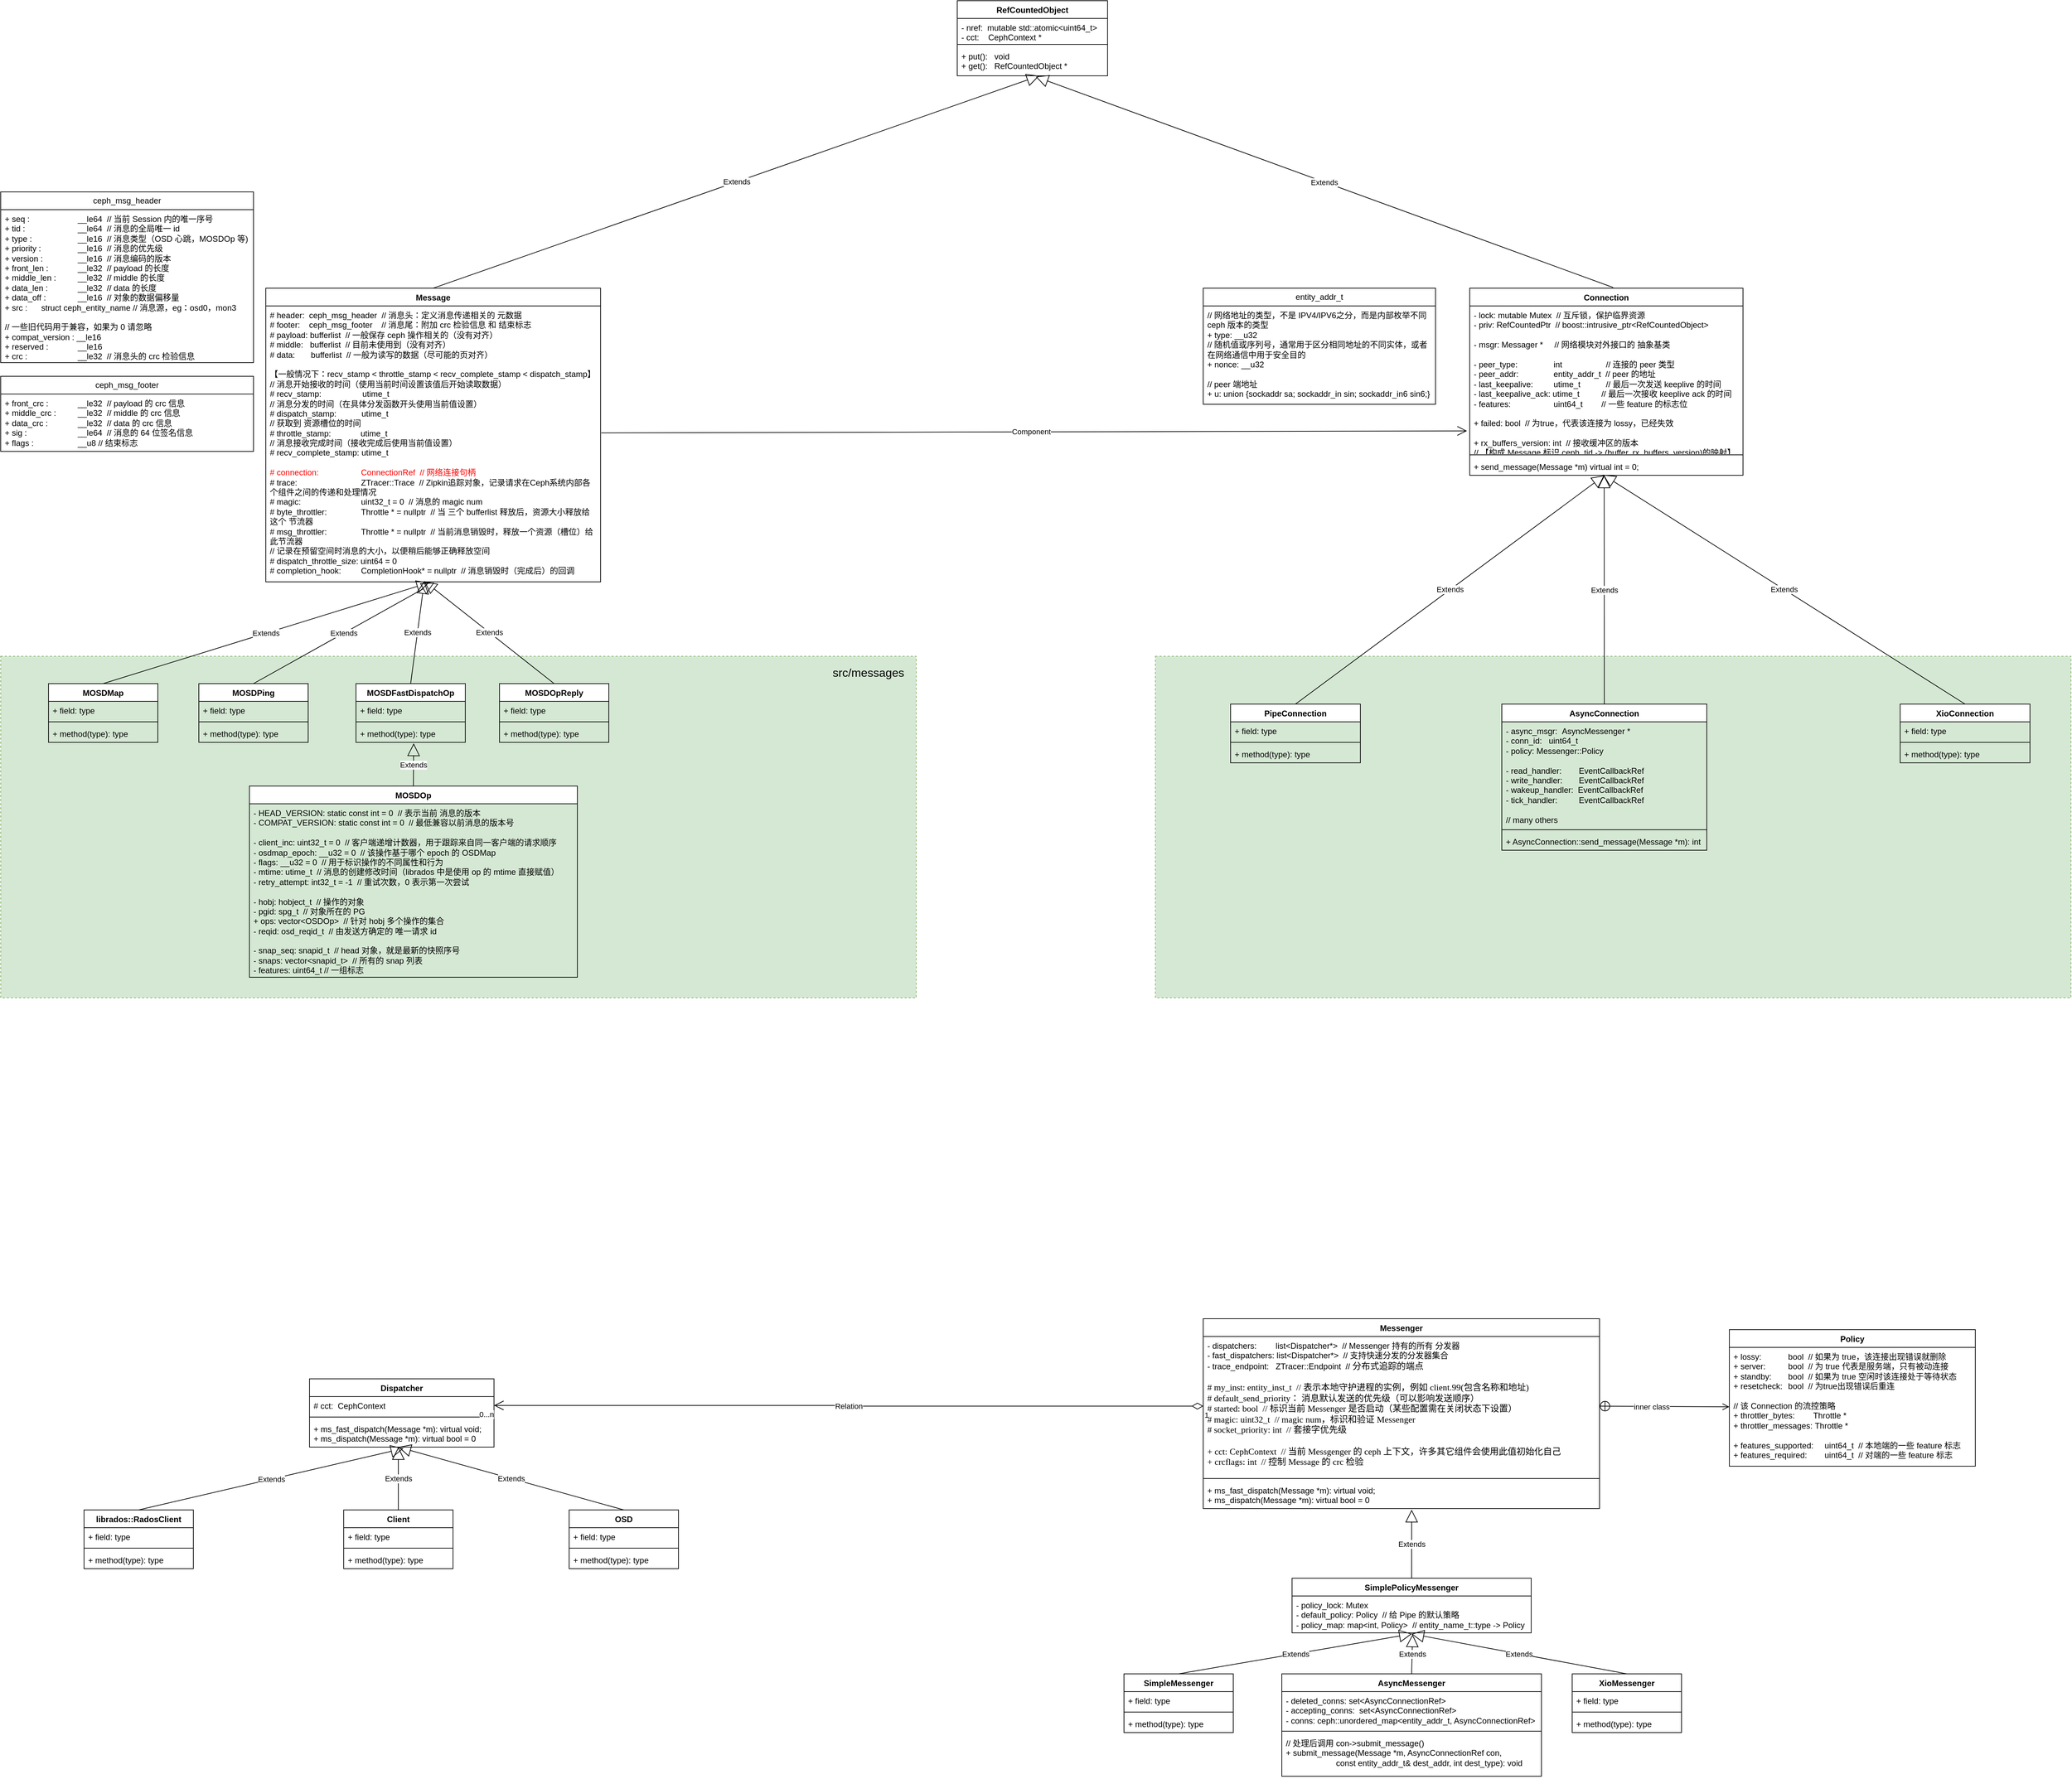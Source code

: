 <mxfile version="24.2.1" type="github">
  <diagram name="第 1 页" id="wHKWAx3UkNSvwidnDVWt">
    <mxGraphModel dx="1912" dy="2262" grid="1" gridSize="10" guides="1" tooltips="1" connect="1" arrows="1" fold="1" page="1" pageScale="1" pageWidth="827" pageHeight="1169" background="none" math="0" shadow="0">
      <root>
        <mxCell id="0" />
        <mxCell id="1" parent="0" />
        <mxCell id="QgA-dz_zXuOLvlTgo4UR-40" value="" style="rounded=0;whiteSpace=wrap;html=1;labelBorderColor=none;fillColor=#d5e8d4;strokeColor=#82b366;dashed=1;" vertex="1" parent="1">
          <mxGeometry x="10" y="830" width="1340" height="500" as="geometry" />
        </mxCell>
        <mxCell id="QgA-dz_zXuOLvlTgo4UR-1" value="RefCountedObject" style="swimlane;fontStyle=1;align=center;verticalAlign=top;childLayout=stackLayout;horizontal=1;startSize=26;horizontalStack=0;resizeParent=1;resizeParentMax=0;resizeLast=0;collapsible=1;marginBottom=0;whiteSpace=wrap;html=1;" vertex="1" parent="1">
          <mxGeometry x="1410" y="-130" width="220" height="110" as="geometry">
            <mxRectangle x="410" y="480" width="140" height="30" as="alternateBounds" />
          </mxGeometry>
        </mxCell>
        <mxCell id="QgA-dz_zXuOLvlTgo4UR-2" value="- nref:&amp;nbsp; mutable std::atomic&amp;lt;uint64_t&amp;gt;&lt;div&gt;- cct:&amp;nbsp; &amp;nbsp; CephContext *&lt;/div&gt;" style="text;strokeColor=none;fillColor=none;align=left;verticalAlign=top;spacingLeft=4;spacingRight=4;overflow=hidden;rotatable=0;points=[[0,0.5],[1,0.5]];portConstraint=eastwest;whiteSpace=wrap;html=1;" vertex="1" parent="QgA-dz_zXuOLvlTgo4UR-1">
          <mxGeometry y="26" width="220" height="34" as="geometry" />
        </mxCell>
        <mxCell id="QgA-dz_zXuOLvlTgo4UR-3" value="" style="line;strokeWidth=1;fillColor=none;align=left;verticalAlign=middle;spacingTop=-1;spacingLeft=3;spacingRight=3;rotatable=0;labelPosition=right;points=[];portConstraint=eastwest;strokeColor=inherit;" vertex="1" parent="QgA-dz_zXuOLvlTgo4UR-1">
          <mxGeometry y="60" width="220" height="8" as="geometry" />
        </mxCell>
        <mxCell id="QgA-dz_zXuOLvlTgo4UR-4" value="+ put():&amp;nbsp; &amp;nbsp;void&lt;div&gt;+ get():&amp;nbsp; &amp;nbsp;RefCountedObject *&lt;/div&gt;" style="text;strokeColor=none;fillColor=none;align=left;verticalAlign=top;spacingLeft=4;spacingRight=4;overflow=hidden;rotatable=0;points=[[0,0.5],[1,0.5]];portConstraint=eastwest;whiteSpace=wrap;html=1;" vertex="1" parent="QgA-dz_zXuOLvlTgo4UR-1">
          <mxGeometry y="68" width="220" height="42" as="geometry" />
        </mxCell>
        <mxCell id="QgA-dz_zXuOLvlTgo4UR-5" value="Message" style="swimlane;fontStyle=1;align=center;verticalAlign=top;childLayout=stackLayout;horizontal=1;startSize=26;horizontalStack=0;resizeParent=1;resizeParentMax=0;resizeLast=0;collapsible=1;marginBottom=0;whiteSpace=wrap;html=1;" vertex="1" parent="1">
          <mxGeometry x="398" y="291" width="490" height="430" as="geometry" />
        </mxCell>
        <mxCell id="QgA-dz_zXuOLvlTgo4UR-6" value="# header:&amp;nbsp; ceph_msg_header&amp;nbsp; // 消息头：定义消息传递相关的 元数据&lt;div&gt;# footer:&amp;nbsp; &amp;nbsp; ceph_msg_footer&amp;nbsp; &amp;nbsp; // 消息尾：附加 crc 检验信息 和 结束标志&lt;/div&gt;&lt;div&gt;# payload: bufferlist&amp;nbsp; // 一般保存 ceph 操作相关的（没有对齐）&lt;/div&gt;&lt;div&gt;# middle:&amp;nbsp; &amp;nbsp;bufferlist&amp;nbsp; // 目前未使用到（没有对齐）&lt;/div&gt;&lt;div&gt;# data:&amp;nbsp; &amp;nbsp; &amp;nbsp; &amp;nbsp;bufferlist&amp;nbsp; // 一般为读写的数据（尽可能的页对齐）&lt;/div&gt;&lt;div&gt;&lt;span style=&quot;background-color: initial;&quot;&gt;&lt;br&gt;&lt;/span&gt;&lt;/div&gt;&lt;div&gt;&lt;span style=&quot;background-color: initial;&quot;&gt;【一般情况下：&lt;/span&gt;&lt;span style=&quot;background-color: initial;&quot;&gt;recv_stamp &amp;lt;&amp;nbsp;&lt;/span&gt;&lt;span style=&quot;background-color: initial;&quot;&gt;throttle_stamp &amp;lt;&amp;nbsp;&lt;/span&gt;&lt;span style=&quot;background-color: initial;&quot;&gt;recv_complete_stamp &amp;lt;&amp;nbsp;&lt;/span&gt;&lt;span style=&quot;background-color: initial;&quot;&gt;dispatch_stamp&lt;/span&gt;&lt;span style=&quot;background-color: initial;&quot;&gt;】&lt;/span&gt;&lt;/div&gt;&lt;div&gt;// 消息开始接收的时间（使用当前时间设置该值后开始读取数据）&lt;span style=&quot;background-color: initial;&quot;&gt;&lt;br&gt;&lt;/span&gt;&lt;/div&gt;&lt;div&gt;&lt;span style=&quot;background-color: initial;&quot;&gt;# recv_stamp:&amp;nbsp; &amp;nbsp; &amp;nbsp; &amp;nbsp; &amp;nbsp; &amp;nbsp; &amp;nbsp; &amp;nbsp; &amp;nbsp; utime_t&lt;/span&gt;&lt;br&gt;&lt;/div&gt;&lt;div&gt;// 消息分发的时间（在具体分发函数开头使用当前值设置）&lt;/div&gt;&lt;div&gt;# dispatch_stamp:&amp;nbsp; &amp;nbsp; &amp;nbsp; &amp;nbsp; &amp;nbsp; &amp;nbsp;utime_t&lt;/div&gt;&lt;div&gt;// 获取到 资源槽位的时间&lt;/div&gt;&lt;div&gt;# throttle_stamp:&amp;nbsp; &amp;nbsp; &amp;nbsp; &amp;nbsp; &amp;nbsp; &amp;nbsp; &amp;nbsp;utime_t&lt;/div&gt;&lt;div&gt;// 消息接收完成时间（接收完成后使用当前值设置）&lt;/div&gt;&lt;div&gt;# recv_complete_stamp: utime_t&lt;/div&gt;&lt;div&gt;&lt;br&gt;&lt;/div&gt;&lt;div&gt;&lt;font color=&quot;#ff0000&quot;&gt;# connection: &lt;span style=&quot;white-space: pre;&quot;&gt;&#x9;&lt;/span&gt;&lt;span style=&quot;white-space: pre;&quot;&gt;&#x9;&lt;span style=&quot;white-space: pre;&quot;&gt;&#x9;&lt;/span&gt;&lt;/span&gt;ConnectionRef&amp;nbsp; // 网络连接句柄&lt;/font&gt;&lt;/div&gt;&lt;div&gt;#&amp;nbsp;trace:&amp;nbsp;&lt;span style=&quot;white-space: pre;&quot;&gt;&#x9;&lt;/span&gt;&amp;nbsp; &amp;nbsp; &amp;nbsp; &amp;nbsp;&lt;span style=&quot;white-space: pre;&quot;&gt;&#x9;&lt;/span&gt;&lt;span style=&quot;white-space: pre;&quot;&gt;&#x9;&lt;/span&gt;&lt;span style=&quot;white-space: pre;&quot;&gt;&#x9;&lt;/span&gt;ZTracer::Trace&amp;nbsp; //&amp;nbsp;Zipkin追踪对象，记录请求在Ceph系统内部各个组件之间的传递和处理情况&lt;/div&gt;&lt;div&gt;# magic: &lt;span style=&quot;white-space: pre;&quot;&gt;&#x9;&lt;/span&gt;&amp;nbsp; &amp;nbsp; &amp;nbsp; &amp;nbsp;&lt;span style=&quot;white-space: pre;&quot;&gt;&#x9;&lt;/span&gt;&lt;span style=&quot;white-space: pre;&quot;&gt;&#x9;&lt;/span&gt;&lt;span style=&quot;white-space: pre;&quot;&gt;&#x9;&lt;/span&gt;uint32_t = 0&amp;nbsp; // 消息的 magic num&lt;br&gt;#&amp;nbsp;byte_throttler:&amp;nbsp;&amp;nbsp;&lt;span style=&quot;white-space: pre;&quot;&gt;&#x9;&lt;/span&gt;&lt;span style=&quot;white-space: pre;&quot;&gt;&#x9;&lt;/span&gt;Throttle * = nullptr&amp;nbsp; // 当 三个 bufferlist 释放后，资源大小释放给这个 节流器&lt;/div&gt;&lt;div&gt;#&amp;nbsp;msg_throttler:&amp;nbsp;&amp;nbsp;&lt;span style=&quot;white-space: pre;&quot;&gt;&#x9;&lt;/span&gt;&lt;span style=&quot;white-space: pre;&quot;&gt;&#x9;&lt;/span&gt;&lt;span style=&quot;background-color: initial;&quot;&gt;Throttle * = nullptr&amp;nbsp; // 当前消息销毁时，释放一个资源（槽位）给此节流器&lt;/span&gt;&lt;/div&gt;&lt;div&gt;&lt;span style=&quot;background-color: initial;&quot;&gt;//&amp;nbsp;&lt;/span&gt;&lt;span style=&quot;background-color: initial;&quot;&gt;记录在预留空间时消息的大小，以便稍后能够正确释放空间&lt;/span&gt;&lt;/div&gt;&lt;div&gt;&lt;span style=&quot;background-color: initial;&quot;&gt;#&amp;nbsp;&lt;/span&gt;&lt;span style=&quot;background-color: initial;&quot;&gt;dispatch_throttle_size: uint64 = 0&lt;/span&gt;&lt;/div&gt;&lt;div&gt;&lt;span style=&quot;background-color: initial;&quot;&gt;#&amp;nbsp;&lt;/span&gt;&lt;span style=&quot;background-color: initial;&quot;&gt;completion_hook:&amp;nbsp;&lt;span style=&quot;white-space: pre;&quot;&gt;&#x9;&lt;/span&gt;&lt;/span&gt;&lt;span style=&quot;background-color: initial;&quot;&gt;CompletionHook* = nullptr&amp;nbsp; // 消息销毁时（完成后）的回调&lt;/span&gt;&lt;/div&gt;" style="text;strokeColor=none;fillColor=none;align=left;verticalAlign=top;spacingLeft=4;spacingRight=4;overflow=hidden;rotatable=0;points=[[0,0.5],[1,0.5]];portConstraint=eastwest;whiteSpace=wrap;html=1;" vertex="1" parent="QgA-dz_zXuOLvlTgo4UR-5">
          <mxGeometry y="26" width="490" height="404" as="geometry" />
        </mxCell>
        <mxCell id="QgA-dz_zXuOLvlTgo4UR-11" value="Extends" style="endArrow=block;endSize=16;endFill=0;html=1;rounded=0;exitX=0.5;exitY=0;exitDx=0;exitDy=0;" edge="1" parent="1" source="QgA-dz_zXuOLvlTgo4UR-5">
          <mxGeometry width="160" relative="1" as="geometry">
            <mxPoint x="613" y="340" as="sourcePoint" />
            <mxPoint x="1530" y="-20" as="targetPoint" />
          </mxGeometry>
        </mxCell>
        <mxCell id="QgA-dz_zXuOLvlTgo4UR-14" value="ceph_msg_header" style="swimlane;fontStyle=0;childLayout=stackLayout;horizontal=1;startSize=26;fillColor=none;horizontalStack=0;resizeParent=1;resizeParentMax=0;resizeLast=0;collapsible=1;marginBottom=0;whiteSpace=wrap;html=1;" vertex="1" parent="1">
          <mxGeometry x="10" y="150" width="370" height="250" as="geometry" />
        </mxCell>
        <mxCell id="QgA-dz_zXuOLvlTgo4UR-16" value="&lt;div&gt;+ seq : &lt;span style=&quot;white-space: pre;&quot;&gt;&#x9;&lt;/span&gt;&lt;span style=&quot;white-space: pre;&quot;&gt;&#x9;&lt;span style=&quot;white-space: pre;&quot;&gt;&#x9;&lt;/span&gt;&lt;/span&gt;__le64&amp;nbsp; // 当前 Session 内的唯一序号&lt;/div&gt;&lt;div&gt;+ tid : &lt;span style=&quot;white-space: pre;&quot;&gt;&#x9;&lt;/span&gt;&lt;span style=&quot;white-space: pre;&quot;&gt;&#x9;&lt;span style=&quot;white-space: pre;&quot;&gt;&#x9;&lt;/span&gt;&lt;/span&gt;__le64&amp;nbsp; // 消息的全局唯一 id&lt;/div&gt;&lt;div&gt;+ type : &lt;span style=&quot;white-space: pre;&quot;&gt;&#x9;&lt;span style=&quot;white-space: pre;&quot;&gt;&#x9;&lt;/span&gt;&lt;/span&gt;&lt;span style=&quot;white-space: pre;&quot;&gt;&#x9;&lt;/span&gt;__le16&amp;nbsp;&amp;nbsp;&lt;span style=&quot;background-color: initial;&quot;&gt;// 消息类型（OSD 心跳，MOSDOp 等)&lt;/span&gt;&lt;span style=&quot;background-color: initial;&quot;&gt;&amp;nbsp;&lt;/span&gt;&lt;/div&gt;&lt;div&gt;+ priority :&lt;span style=&quot;white-space: pre;&quot;&gt;&#x9;&lt;/span&gt;&lt;span style=&quot;white-space: pre;&quot;&gt;&#x9;&lt;/span&gt;__le16&amp;nbsp; // 消息的优先级&lt;/div&gt;&lt;div&gt;+ version : &lt;span style=&quot;white-space: pre;&quot;&gt;&#x9;&lt;/span&gt;&lt;span style=&quot;white-space: pre;&quot;&gt;&#x9;&lt;/span&gt;__le16&amp;nbsp; // 消息编码的版本&lt;/div&gt;&lt;div&gt;+ front_len : &lt;span style=&quot;white-space: pre;&quot;&gt;&#x9;&lt;/span&gt;&lt;span style=&quot;white-space: pre;&quot;&gt;&#x9;&lt;/span&gt;__le32&amp;nbsp; // payload 的长度&lt;/div&gt;&lt;div&gt;+ middle_len : &lt;span style=&quot;white-space: pre;&quot;&gt;&#x9;&lt;/span&gt;__le32&amp;nbsp; // middle 的长度&lt;/div&gt;&lt;div&gt;+ data_len : &lt;span style=&quot;white-space: pre;&quot;&gt;&#x9;&lt;/span&gt;&lt;span style=&quot;white-space: pre;&quot;&gt;&#x9;&lt;/span&gt;__le32&amp;nbsp; // data 的长度&lt;/div&gt;&lt;div&gt;+ data_off :&lt;span style=&quot;white-space: pre;&quot;&gt;&#x9;&lt;/span&gt;&lt;span style=&quot;white-space: pre;&quot;&gt;&#x9;&lt;/span&gt;__le16&amp;nbsp; // 对象的数据偏移量&lt;/div&gt;&lt;div&gt;+ src : &lt;span style=&quot;white-space: pre;&quot;&gt;&#x9;&lt;/span&gt;struct ceph_entity_name // 消息源，eg：osd0，mon3&lt;/div&gt;&lt;div&gt;&lt;br&gt;&lt;/div&gt;&lt;div&gt;// 一些旧代码用于兼容，如果为 0 请忽略&lt;/div&gt;&lt;div&gt;+ compat_version : __le16&lt;/div&gt;&lt;div&gt;+ reserved : &lt;span style=&quot;white-space: pre;&quot;&gt;&#x9;&lt;/span&gt;&lt;span style=&quot;white-space: pre;&quot;&gt;&#x9;&lt;/span&gt;__le16&lt;/div&gt;&lt;div&gt;+ crc : &lt;span style=&quot;white-space: pre;&quot;&gt;&#x9;&lt;/span&gt;&lt;span style=&quot;white-space: pre;&quot;&gt;&#x9;&lt;/span&gt;&lt;span style=&quot;white-space: pre;&quot;&gt;&#x9;&lt;/span&gt;__le32&amp;nbsp; // 消息头的 crc 检验信息&lt;/div&gt;" style="text;strokeColor=none;fillColor=none;align=left;verticalAlign=top;spacingLeft=4;spacingRight=4;overflow=hidden;rotatable=0;points=[[0,0.5],[1,0.5]];portConstraint=eastwest;whiteSpace=wrap;html=1;" vertex="1" parent="QgA-dz_zXuOLvlTgo4UR-14">
          <mxGeometry y="26" width="370" height="224" as="geometry" />
        </mxCell>
        <mxCell id="QgA-dz_zXuOLvlTgo4UR-18" value="ceph_msg_footer" style="swimlane;fontStyle=0;childLayout=stackLayout;horizontal=1;startSize=26;fillColor=none;horizontalStack=0;resizeParent=1;resizeParentMax=0;resizeLast=0;collapsible=1;marginBottom=0;whiteSpace=wrap;html=1;" vertex="1" parent="1">
          <mxGeometry x="10" y="420" width="370" height="110" as="geometry" />
        </mxCell>
        <mxCell id="QgA-dz_zXuOLvlTgo4UR-19" value="&lt;div&gt;&lt;span style=&quot;background-color: initial;&quot;&gt;+&amp;nbsp;&lt;/span&gt;&lt;span style=&quot;background-color: initial;&quot;&gt;front_crc&lt;/span&gt;&lt;span style=&quot;background-color: initial;&quot;&gt;&amp;nbsp;: &lt;/span&gt;&lt;span style=&quot;background-color: initial; white-space: pre;&quot;&gt;&#x9;&lt;/span&gt;&lt;span style=&quot;background-color: initial; white-space: pre;&quot;&gt;&#x9;&lt;/span&gt;&lt;span style=&quot;background-color: initial;&quot;&gt;__le32&amp;nbsp; // payload 的 crc 信息&lt;/span&gt;&lt;/div&gt;&lt;div&gt;+ middle_crc&amp;nbsp;: &lt;span style=&quot;white-space: pre;&quot;&gt;&#x9;&lt;/span&gt;__le32&amp;nbsp; // middle 的 crc 信息&lt;/div&gt;&lt;div&gt;+ data_crc : &lt;span style=&quot;white-space: pre;&quot;&gt;&#x9;&lt;/span&gt;&lt;span style=&quot;white-space: pre;&quot;&gt;&#x9;&lt;/span&gt;__le32&amp;nbsp; // data 的 crc 信息&lt;/div&gt;&lt;div&gt;+ sig :&lt;span style=&quot;white-space: pre;&quot;&gt;&#x9;&lt;/span&gt;&lt;span style=&quot;white-space: pre;&quot;&gt;&#x9;&lt;span style=&quot;white-space: pre;&quot;&gt;&#x9;&lt;/span&gt;&lt;/span&gt;__le64&amp;nbsp; // 消息的 64 位签名信息&lt;/div&gt;&lt;div&gt;+ flags : &lt;span style=&quot;white-space: pre;&quot;&gt;&#x9;&lt;span style=&quot;white-space: pre;&quot;&gt;&#x9;&lt;/span&gt;&lt;span style=&quot;white-space: pre;&quot;&gt;&#x9;&lt;/span&gt;&lt;/span&gt;__u8&amp;nbsp;// 结束标志&lt;/div&gt;" style="text;strokeColor=none;fillColor=none;align=left;verticalAlign=top;spacingLeft=4;spacingRight=4;overflow=hidden;rotatable=0;points=[[0,0.5],[1,0.5]];portConstraint=eastwest;whiteSpace=wrap;html=1;" vertex="1" parent="QgA-dz_zXuOLvlTgo4UR-18">
          <mxGeometry y="26" width="370" height="84" as="geometry" />
        </mxCell>
        <mxCell id="QgA-dz_zXuOLvlTgo4UR-20" value="MOSDMap" style="swimlane;fontStyle=1;align=center;verticalAlign=top;childLayout=stackLayout;horizontal=1;startSize=26;horizontalStack=0;resizeParent=1;resizeParentMax=0;resizeLast=0;collapsible=1;marginBottom=0;whiteSpace=wrap;html=1;" vertex="1" parent="1">
          <mxGeometry x="80" y="870" width="160" height="86" as="geometry" />
        </mxCell>
        <mxCell id="QgA-dz_zXuOLvlTgo4UR-21" value="+ field: type" style="text;strokeColor=none;fillColor=none;align=left;verticalAlign=top;spacingLeft=4;spacingRight=4;overflow=hidden;rotatable=0;points=[[0,0.5],[1,0.5]];portConstraint=eastwest;whiteSpace=wrap;html=1;" vertex="1" parent="QgA-dz_zXuOLvlTgo4UR-20">
          <mxGeometry y="26" width="160" height="26" as="geometry" />
        </mxCell>
        <mxCell id="QgA-dz_zXuOLvlTgo4UR-22" value="" style="line;strokeWidth=1;fillColor=none;align=left;verticalAlign=middle;spacingTop=-1;spacingLeft=3;spacingRight=3;rotatable=0;labelPosition=right;points=[];portConstraint=eastwest;strokeColor=inherit;" vertex="1" parent="QgA-dz_zXuOLvlTgo4UR-20">
          <mxGeometry y="52" width="160" height="8" as="geometry" />
        </mxCell>
        <mxCell id="QgA-dz_zXuOLvlTgo4UR-23" value="+ method(type): type" style="text;strokeColor=none;fillColor=none;align=left;verticalAlign=top;spacingLeft=4;spacingRight=4;overflow=hidden;rotatable=0;points=[[0,0.5],[1,0.5]];portConstraint=eastwest;whiteSpace=wrap;html=1;" vertex="1" parent="QgA-dz_zXuOLvlTgo4UR-20">
          <mxGeometry y="60" width="160" height="26" as="geometry" />
        </mxCell>
        <mxCell id="QgA-dz_zXuOLvlTgo4UR-24" value="MOSDPing" style="swimlane;fontStyle=1;align=center;verticalAlign=top;childLayout=stackLayout;horizontal=1;startSize=26;horizontalStack=0;resizeParent=1;resizeParentMax=0;resizeLast=0;collapsible=1;marginBottom=0;whiteSpace=wrap;html=1;" vertex="1" parent="1">
          <mxGeometry x="300" y="870" width="160" height="86" as="geometry" />
        </mxCell>
        <mxCell id="QgA-dz_zXuOLvlTgo4UR-25" value="+ field: type" style="text;strokeColor=none;fillColor=none;align=left;verticalAlign=top;spacingLeft=4;spacingRight=4;overflow=hidden;rotatable=0;points=[[0,0.5],[1,0.5]];portConstraint=eastwest;whiteSpace=wrap;html=1;" vertex="1" parent="QgA-dz_zXuOLvlTgo4UR-24">
          <mxGeometry y="26" width="160" height="26" as="geometry" />
        </mxCell>
        <mxCell id="QgA-dz_zXuOLvlTgo4UR-26" value="" style="line;strokeWidth=1;fillColor=none;align=left;verticalAlign=middle;spacingTop=-1;spacingLeft=3;spacingRight=3;rotatable=0;labelPosition=right;points=[];portConstraint=eastwest;strokeColor=inherit;" vertex="1" parent="QgA-dz_zXuOLvlTgo4UR-24">
          <mxGeometry y="52" width="160" height="8" as="geometry" />
        </mxCell>
        <mxCell id="QgA-dz_zXuOLvlTgo4UR-27" value="+ method(type): type" style="text;strokeColor=none;fillColor=none;align=left;verticalAlign=top;spacingLeft=4;spacingRight=4;overflow=hidden;rotatable=0;points=[[0,0.5],[1,0.5]];portConstraint=eastwest;whiteSpace=wrap;html=1;" vertex="1" parent="QgA-dz_zXuOLvlTgo4UR-24">
          <mxGeometry y="60" width="160" height="26" as="geometry" />
        </mxCell>
        <mxCell id="QgA-dz_zXuOLvlTgo4UR-28" value="MOSDFastDispatchOp" style="swimlane;fontStyle=1;align=center;verticalAlign=top;childLayout=stackLayout;horizontal=1;startSize=26;horizontalStack=0;resizeParent=1;resizeParentMax=0;resizeLast=0;collapsible=1;marginBottom=0;whiteSpace=wrap;html=1;" vertex="1" parent="1">
          <mxGeometry x="530" y="870" width="160" height="86" as="geometry" />
        </mxCell>
        <mxCell id="QgA-dz_zXuOLvlTgo4UR-29" value="+ field: type" style="text;strokeColor=none;fillColor=none;align=left;verticalAlign=top;spacingLeft=4;spacingRight=4;overflow=hidden;rotatable=0;points=[[0,0.5],[1,0.5]];portConstraint=eastwest;whiteSpace=wrap;html=1;" vertex="1" parent="QgA-dz_zXuOLvlTgo4UR-28">
          <mxGeometry y="26" width="160" height="26" as="geometry" />
        </mxCell>
        <mxCell id="QgA-dz_zXuOLvlTgo4UR-30" value="" style="line;strokeWidth=1;fillColor=none;align=left;verticalAlign=middle;spacingTop=-1;spacingLeft=3;spacingRight=3;rotatable=0;labelPosition=right;points=[];portConstraint=eastwest;strokeColor=inherit;" vertex="1" parent="QgA-dz_zXuOLvlTgo4UR-28">
          <mxGeometry y="52" width="160" height="8" as="geometry" />
        </mxCell>
        <mxCell id="QgA-dz_zXuOLvlTgo4UR-31" value="+ method(type): type" style="text;strokeColor=none;fillColor=none;align=left;verticalAlign=top;spacingLeft=4;spacingRight=4;overflow=hidden;rotatable=0;points=[[0,0.5],[1,0.5]];portConstraint=eastwest;whiteSpace=wrap;html=1;" vertex="1" parent="QgA-dz_zXuOLvlTgo4UR-28">
          <mxGeometry y="60" width="160" height="26" as="geometry" />
        </mxCell>
        <mxCell id="QgA-dz_zXuOLvlTgo4UR-32" value="MOSDOpReply" style="swimlane;fontStyle=1;align=center;verticalAlign=top;childLayout=stackLayout;horizontal=1;startSize=26;horizontalStack=0;resizeParent=1;resizeParentMax=0;resizeLast=0;collapsible=1;marginBottom=0;whiteSpace=wrap;html=1;" vertex="1" parent="1">
          <mxGeometry x="740" y="870" width="160" height="86" as="geometry" />
        </mxCell>
        <mxCell id="QgA-dz_zXuOLvlTgo4UR-33" value="+ field: type" style="text;strokeColor=none;fillColor=none;align=left;verticalAlign=top;spacingLeft=4;spacingRight=4;overflow=hidden;rotatable=0;points=[[0,0.5],[1,0.5]];portConstraint=eastwest;whiteSpace=wrap;html=1;" vertex="1" parent="QgA-dz_zXuOLvlTgo4UR-32">
          <mxGeometry y="26" width="160" height="26" as="geometry" />
        </mxCell>
        <mxCell id="QgA-dz_zXuOLvlTgo4UR-34" value="" style="line;strokeWidth=1;fillColor=none;align=left;verticalAlign=middle;spacingTop=-1;spacingLeft=3;spacingRight=3;rotatable=0;labelPosition=right;points=[];portConstraint=eastwest;strokeColor=inherit;" vertex="1" parent="QgA-dz_zXuOLvlTgo4UR-32">
          <mxGeometry y="52" width="160" height="8" as="geometry" />
        </mxCell>
        <mxCell id="QgA-dz_zXuOLvlTgo4UR-35" value="+ method(type): type" style="text;strokeColor=none;fillColor=none;align=left;verticalAlign=top;spacingLeft=4;spacingRight=4;overflow=hidden;rotatable=0;points=[[0,0.5],[1,0.5]];portConstraint=eastwest;whiteSpace=wrap;html=1;" vertex="1" parent="QgA-dz_zXuOLvlTgo4UR-32">
          <mxGeometry y="60" width="160" height="26" as="geometry" />
        </mxCell>
        <mxCell id="QgA-dz_zXuOLvlTgo4UR-36" value="MOSDOp" style="swimlane;fontStyle=1;align=center;verticalAlign=top;childLayout=stackLayout;horizontal=1;startSize=26;horizontalStack=0;resizeParent=1;resizeParentMax=0;resizeLast=0;collapsible=1;marginBottom=0;whiteSpace=wrap;html=1;" vertex="1" parent="1">
          <mxGeometry x="374" y="1020" width="480" height="280" as="geometry" />
        </mxCell>
        <mxCell id="QgA-dz_zXuOLvlTgo4UR-37" value="&lt;div&gt;-&amp;nbsp;HEAD_VERSION: static const int = 0&amp;nbsp; // 表示当前 消息的版本&lt;/div&gt;&lt;div&gt;-&amp;nbsp;COMPAT_VERSION:&amp;nbsp;&lt;span style=&quot;background-color: initial;&quot;&gt;static const int = 0&amp;nbsp; // 最低兼容以前消息的版本号&lt;/span&gt;&lt;/div&gt;&lt;div&gt;&lt;br&gt;&lt;/div&gt;- client_inc:&amp;nbsp;uint32_t = 0&amp;nbsp; //&amp;nbsp;客户端递增计数器，用于跟踪来自同一客户端的请求顺序&lt;div&gt;-&amp;nbsp;osdmap_epoch:&amp;nbsp;__u32 = 0&amp;nbsp; // 该操作基于哪个 epoch 的 OSDMap&lt;/div&gt;&lt;div&gt;- flags:&amp;nbsp;__u32 = 0&amp;nbsp; //&amp;nbsp;用于标识操作的不同属性和行为&lt;/div&gt;&lt;div&gt;-&amp;nbsp;mtime:&amp;nbsp;utime_t&amp;nbsp; // 消息的创建修改时间（librados 中是使用 op 的 mtime 直接赋值）&lt;/div&gt;&lt;div&gt;-&amp;nbsp;retry_attempt: int32_t = -1&amp;nbsp; //&amp;nbsp;重试次数，0 表示第一次尝试&lt;/div&gt;&lt;div&gt;&lt;br&gt;&lt;/div&gt;&lt;div&gt;-&amp;nbsp;hobj:&amp;nbsp;hobject_t&amp;nbsp; //&amp;nbsp;操作的对象&lt;/div&gt;&lt;div&gt;-&amp;nbsp;pgid:&amp;nbsp;spg_t&amp;nbsp; //&amp;nbsp;对象所在的 PG&lt;/div&gt;&lt;div&gt;+&amp;nbsp;ops:&amp;nbsp;vector&amp;lt;OSDOp&amp;gt;&amp;nbsp; //&amp;nbsp;针对 hobj 多个操作的集合&lt;/div&gt;&lt;div&gt;-&amp;nbsp;reqid:&amp;nbsp;osd_reqid_t&amp;nbsp; // 由发送方确定的 唯一请求 id&lt;/div&gt;&lt;div&gt;&lt;br&gt;&lt;/div&gt;&lt;div&gt;-&amp;nbsp;snap_seq:&amp;nbsp;snapid_t&amp;nbsp; //&amp;nbsp;head 对象，就是最新的快照序号&lt;/div&gt;&lt;div&gt;-&amp;nbsp;snaps:&amp;nbsp;vector&amp;lt;snapid_t&amp;gt;&amp;nbsp; //&amp;nbsp;所有的 snap 列表&lt;/div&gt;&lt;div&gt;-&amp;nbsp;features:&amp;nbsp;uint64_t // 一组标志&lt;/div&gt;&lt;div&gt;&lt;br&gt;&lt;/div&gt;&lt;div&gt;&lt;br&gt;&lt;/div&gt;" style="text;strokeColor=none;fillColor=none;align=left;verticalAlign=top;spacingLeft=4;spacingRight=4;overflow=hidden;rotatable=0;points=[[0,0.5],[1,0.5]];portConstraint=eastwest;whiteSpace=wrap;html=1;" vertex="1" parent="QgA-dz_zXuOLvlTgo4UR-36">
          <mxGeometry y="26" width="480" height="254" as="geometry" />
        </mxCell>
        <mxCell id="QgA-dz_zXuOLvlTgo4UR-41" value="Extends" style="endArrow=block;endSize=16;endFill=0;html=1;rounded=0;exitX=0.5;exitY=0;exitDx=0;exitDy=0;entryX=0.488;entryY=1.003;entryDx=0;entryDy=0;entryPerimeter=0;" edge="1" parent="1" source="QgA-dz_zXuOLvlTgo4UR-20" target="QgA-dz_zXuOLvlTgo4UR-6">
          <mxGeometry width="160" relative="1" as="geometry">
            <mxPoint x="320" y="860" as="sourcePoint" />
            <mxPoint x="480" y="860" as="targetPoint" />
          </mxGeometry>
        </mxCell>
        <mxCell id="QgA-dz_zXuOLvlTgo4UR-42" value="Extends" style="endArrow=block;endSize=16;endFill=0;html=1;rounded=0;exitX=0.5;exitY=0;exitDx=0;exitDy=0;entryX=0.503;entryY=1.003;entryDx=0;entryDy=0;entryPerimeter=0;" edge="1" parent="1" source="QgA-dz_zXuOLvlTgo4UR-24" target="QgA-dz_zXuOLvlTgo4UR-6">
          <mxGeometry width="160" relative="1" as="geometry">
            <mxPoint x="170" y="880" as="sourcePoint" />
            <mxPoint x="652" y="733" as="targetPoint" />
          </mxGeometry>
        </mxCell>
        <mxCell id="QgA-dz_zXuOLvlTgo4UR-43" value="Extends" style="endArrow=block;endSize=16;endFill=0;html=1;rounded=0;exitX=0.5;exitY=0;exitDx=0;exitDy=0;" edge="1" parent="1" source="QgA-dz_zXuOLvlTgo4UR-28">
          <mxGeometry width="160" relative="1" as="geometry">
            <mxPoint x="390" y="880" as="sourcePoint" />
            <mxPoint x="630" y="720" as="targetPoint" />
          </mxGeometry>
        </mxCell>
        <mxCell id="QgA-dz_zXuOLvlTgo4UR-44" value="Extends" style="endArrow=block;endSize=16;endFill=0;html=1;rounded=0;exitX=0.5;exitY=0;exitDx=0;exitDy=0;" edge="1" parent="1" source="QgA-dz_zXuOLvlTgo4UR-32">
          <mxGeometry width="160" relative="1" as="geometry">
            <mxPoint x="780" y="840" as="sourcePoint" />
            <mxPoint x="630" y="720" as="targetPoint" />
          </mxGeometry>
        </mxCell>
        <mxCell id="QgA-dz_zXuOLvlTgo4UR-45" value="Extends" style="endArrow=block;endSize=16;endFill=0;html=1;rounded=0;exitX=0.5;exitY=0;exitDx=0;exitDy=0;entryX=0.528;entryY=1.058;entryDx=0;entryDy=0;entryPerimeter=0;" edge="1" parent="1" source="QgA-dz_zXuOLvlTgo4UR-36" target="QgA-dz_zXuOLvlTgo4UR-31">
          <mxGeometry width="160" relative="1" as="geometry">
            <mxPoint x="620" y="880" as="sourcePoint" />
            <mxPoint x="640" y="730" as="targetPoint" />
          </mxGeometry>
        </mxCell>
        <mxCell id="QgA-dz_zXuOLvlTgo4UR-47" value="&lt;font style=&quot;font-size: 17px;&quot;&gt;src/messages&lt;/font&gt;" style="text;html=1;align=center;verticalAlign=middle;whiteSpace=wrap;rounded=0;" vertex="1" parent="1">
          <mxGeometry x="1250" y="840" width="60" height="30" as="geometry" />
        </mxCell>
        <mxCell id="QgA-dz_zXuOLvlTgo4UR-48" value="Connection" style="swimlane;fontStyle=1;align=center;verticalAlign=top;childLayout=stackLayout;horizontal=1;startSize=26;horizontalStack=0;resizeParent=1;resizeParentMax=0;resizeLast=0;collapsible=1;marginBottom=0;whiteSpace=wrap;html=1;" vertex="1" parent="1">
          <mxGeometry x="2160" y="291" width="400" height="274" as="geometry" />
        </mxCell>
        <mxCell id="QgA-dz_zXuOLvlTgo4UR-49" value="- lock: mutable Mutex&amp;nbsp; // 互斥锁，保护临界资源&amp;nbsp;&lt;div&gt;-&amp;nbsp;priv:&amp;nbsp;RefCountedPtr&amp;nbsp; // boost::intrusive_ptr&amp;lt;RefCountedObject&amp;gt;&lt;/div&gt;&lt;div&gt;&lt;br&gt;&lt;/div&gt;&lt;div&gt;- msgr: Messager *&amp;nbsp; &amp;nbsp; &amp;nbsp;// 网络模块对外接口的 抽象基类&lt;/div&gt;&lt;div&gt;&lt;br&gt;&lt;/div&gt;&lt;div&gt;- peer_type: &lt;span style=&quot;white-space: pre;&quot;&gt;&#x9;&lt;/span&gt;&lt;span style=&quot;white-space: pre;&quot;&gt;&#x9;&lt;/span&gt;&amp;nbsp; &amp;nbsp;int&amp;nbsp; &lt;span style=&quot;white-space: pre;&quot;&gt;&#x9;&lt;/span&gt;&lt;span style=&quot;white-space: pre;&quot;&gt;&#x9;&lt;/span&gt;&amp;nbsp; // 连接的 peer 类型&lt;/div&gt;&lt;div&gt;- peer_addr: &lt;span style=&quot;white-space: pre;&quot;&gt;&#x9;&lt;/span&gt;&lt;span style=&quot;white-space: pre;&quot;&gt;&#x9;&amp;nbsp;&lt;/span&gt;&amp;nbsp; entity_addr_t&amp;nbsp; // peer 的地址&lt;/div&gt;&lt;div&gt;-&amp;nbsp;last_keepalive: &lt;span style=&quot;white-space: pre;&quot;&gt;&#x9;&lt;/span&gt;&amp;nbsp; &amp;nbsp;utime_t&amp;nbsp; &lt;span style=&quot;white-space: pre;&quot;&gt;&#x9;&lt;/span&gt;&amp;nbsp; // 最后一次发送 keeplive 的时间&lt;/div&gt;&lt;div&gt;-&amp;nbsp;last_keepalive_ack: utime_t&amp;nbsp; &amp;nbsp;&lt;span style=&quot;white-space: pre;&quot;&gt;&#x9;&lt;/span&gt;// 最后一次接收 keeplive ack 的时间&lt;/div&gt;&lt;div&gt;-&amp;nbsp;features: &lt;span style=&quot;white-space: pre;&quot;&gt;&#x9;&lt;/span&gt;&lt;span style=&quot;white-space: pre;&quot;&gt;&#x9;&lt;/span&gt;&amp;nbsp; &amp;nbsp;uint64_t&amp;nbsp;&lt;span style=&quot;white-space: pre;&quot;&gt;&#x9;&lt;/span&gt;// 一些 feature 的标志位&lt;/div&gt;&lt;div&gt;&lt;br&gt;&lt;/div&gt;&lt;div&gt;+ failed: bool&amp;nbsp; // 为true，代表该连接为 lossy，已经失效&lt;/div&gt;&lt;div&gt;&lt;span style=&quot;background-color: initial;&quot;&gt;&amp;nbsp;&amp;nbsp;&lt;/span&gt;&lt;br&gt;&lt;/div&gt;&lt;div&gt;+&amp;nbsp;rx_buffers_version: int&amp;nbsp; // 接收缓冲区的版本&lt;/div&gt;&lt;div&gt;// 【&lt;span style=&quot;background-color: initial;&quot;&gt;构成 Message 标识 ceph_tid -&amp;gt; (buffer,&amp;nbsp;&lt;/span&gt;&lt;span style=&quot;background-color: initial; border-color: var(--border-color);&quot;&gt;rx_buffers_version&lt;/span&gt;&lt;span style=&quot;background-color: initial; border-color: var(--border-color);&quot;&gt;)的映射】&lt;/span&gt;&lt;/div&gt;&lt;div&gt;+&amp;nbsp;rx_buffers:&amp;nbsp;map&amp;lt;ceph_tid_t, pair&amp;lt;bufferlist,int&amp;gt;&amp;gt;&amp;nbsp; // 接收缓冲区&lt;/div&gt;&lt;div&gt;&lt;br&gt;&lt;/div&gt;" style="text;strokeColor=none;fillColor=none;align=left;verticalAlign=top;spacingLeft=4;spacingRight=4;overflow=hidden;rotatable=0;points=[[0,0.5],[1,0.5]];portConstraint=eastwest;whiteSpace=wrap;html=1;" vertex="1" parent="QgA-dz_zXuOLvlTgo4UR-48">
          <mxGeometry y="26" width="400" height="214" as="geometry" />
        </mxCell>
        <mxCell id="QgA-dz_zXuOLvlTgo4UR-50" value="" style="line;strokeWidth=1;fillColor=none;align=left;verticalAlign=middle;spacingTop=-1;spacingLeft=3;spacingRight=3;rotatable=0;labelPosition=right;points=[];portConstraint=eastwest;strokeColor=inherit;" vertex="1" parent="QgA-dz_zXuOLvlTgo4UR-48">
          <mxGeometry y="240" width="400" height="8" as="geometry" />
        </mxCell>
        <mxCell id="QgA-dz_zXuOLvlTgo4UR-51" value="+ send_message(Message *m) virtual int = 0;" style="text;strokeColor=none;fillColor=none;align=left;verticalAlign=top;spacingLeft=4;spacingRight=4;overflow=hidden;rotatable=0;points=[[0,0.5],[1,0.5]];portConstraint=eastwest;whiteSpace=wrap;html=1;" vertex="1" parent="QgA-dz_zXuOLvlTgo4UR-48">
          <mxGeometry y="248" width="400" height="26" as="geometry" />
        </mxCell>
        <mxCell id="QgA-dz_zXuOLvlTgo4UR-52" value="Extends" style="endArrow=block;endSize=16;endFill=0;html=1;rounded=0;entryX=0.522;entryY=1.031;entryDx=0;entryDy=0;entryPerimeter=0;" edge="1" parent="1" target="QgA-dz_zXuOLvlTgo4UR-4">
          <mxGeometry width="160" relative="1" as="geometry">
            <mxPoint x="2370" y="290" as="sourcePoint" />
            <mxPoint x="1609" y="-190" as="targetPoint" />
          </mxGeometry>
        </mxCell>
        <mxCell id="QgA-dz_zXuOLvlTgo4UR-53" value="entity_addr_t" style="swimlane;fontStyle=0;childLayout=stackLayout;horizontal=1;startSize=26;fillColor=none;horizontalStack=0;resizeParent=1;resizeParentMax=0;resizeLast=0;collapsible=1;marginBottom=0;whiteSpace=wrap;html=1;" vertex="1" parent="1">
          <mxGeometry x="1770" y="291" width="340" height="170" as="geometry" />
        </mxCell>
        <mxCell id="QgA-dz_zXuOLvlTgo4UR-54" value="&lt;div&gt;//&amp;nbsp;网络地址的类型，不是 IPV4/IPV6之分，而是内部枚举不同ceph 版本的类型&lt;br&gt;&lt;/div&gt;&lt;div&gt;+ type: __u32&lt;/div&gt;&lt;div&gt;&lt;span style=&quot;background-color: initial;&quot;&gt;//&amp;nbsp;随机值或序列号，通常用于区分相同地址的不同实体，或者在网络通信中用于安全目的&lt;/span&gt;&amp;nbsp;&amp;nbsp;&lt;/div&gt;&lt;div&gt;+&amp;nbsp;nonce: __u32&amp;nbsp;&lt;/div&gt;&lt;div&gt;&lt;span style=&quot;background-color: initial;&quot;&gt;&lt;br&gt;&lt;/span&gt;&lt;/div&gt;&lt;div&gt;&lt;span style=&quot;background-color: initial;&quot;&gt;// peer 端地址&lt;/span&gt;&lt;/div&gt;&lt;div&gt;&lt;span style=&quot;background-color: initial;&quot;&gt;+&amp;nbsp;u: union {&lt;/span&gt;&lt;span style=&quot;background-color: initial;&quot;&gt;sockaddr sa;&amp;nbsp;&lt;/span&gt;&lt;span style=&quot;background-color: initial;&quot;&gt;sockaddr_in sin;&amp;nbsp;&lt;/span&gt;&lt;span style=&quot;background-color: initial;&quot;&gt;sockaddr_in6 sin6;&lt;/span&gt;&lt;span style=&quot;background-color: initial;&quot;&gt;}&lt;/span&gt;&lt;br&gt;&lt;/div&gt;" style="text;strokeColor=none;fillColor=none;align=left;verticalAlign=top;spacingLeft=4;spacingRight=4;overflow=hidden;rotatable=0;points=[[0,0.5],[1,0.5]];portConstraint=eastwest;whiteSpace=wrap;html=1;" vertex="1" parent="QgA-dz_zXuOLvlTgo4UR-53">
          <mxGeometry y="26" width="340" height="144" as="geometry" />
        </mxCell>
        <mxCell id="QgA-dz_zXuOLvlTgo4UR-55" value="" style="rounded=0;whiteSpace=wrap;html=1;labelBorderColor=none;fillColor=#d5e8d4;strokeColor=#82b366;dashed=1;" vertex="1" parent="1">
          <mxGeometry x="1700" y="830" width="1340" height="500" as="geometry" />
        </mxCell>
        <mxCell id="QgA-dz_zXuOLvlTgo4UR-57" value="PipeConnection" style="swimlane;fontStyle=1;align=center;verticalAlign=top;childLayout=stackLayout;horizontal=1;startSize=26;horizontalStack=0;resizeParent=1;resizeParentMax=0;resizeLast=0;collapsible=1;marginBottom=0;whiteSpace=wrap;html=1;" vertex="1" parent="1">
          <mxGeometry x="1810" y="900" width="190" height="86" as="geometry" />
        </mxCell>
        <mxCell id="QgA-dz_zXuOLvlTgo4UR-58" value="+ field: type" style="text;strokeColor=none;fillColor=none;align=left;verticalAlign=top;spacingLeft=4;spacingRight=4;overflow=hidden;rotatable=0;points=[[0,0.5],[1,0.5]];portConstraint=eastwest;whiteSpace=wrap;html=1;" vertex="1" parent="QgA-dz_zXuOLvlTgo4UR-57">
          <mxGeometry y="26" width="190" height="26" as="geometry" />
        </mxCell>
        <mxCell id="QgA-dz_zXuOLvlTgo4UR-59" value="" style="line;strokeWidth=1;fillColor=none;align=left;verticalAlign=middle;spacingTop=-1;spacingLeft=3;spacingRight=3;rotatable=0;labelPosition=right;points=[];portConstraint=eastwest;strokeColor=inherit;" vertex="1" parent="QgA-dz_zXuOLvlTgo4UR-57">
          <mxGeometry y="52" width="190" height="8" as="geometry" />
        </mxCell>
        <mxCell id="QgA-dz_zXuOLvlTgo4UR-60" value="+ method(type): type" style="text;strokeColor=none;fillColor=none;align=left;verticalAlign=top;spacingLeft=4;spacingRight=4;overflow=hidden;rotatable=0;points=[[0,0.5],[1,0.5]];portConstraint=eastwest;whiteSpace=wrap;html=1;" vertex="1" parent="QgA-dz_zXuOLvlTgo4UR-57">
          <mxGeometry y="60" width="190" height="26" as="geometry" />
        </mxCell>
        <mxCell id="QgA-dz_zXuOLvlTgo4UR-61" value="AsyncConnection" style="swimlane;fontStyle=1;align=center;verticalAlign=top;childLayout=stackLayout;horizontal=1;startSize=26;horizontalStack=0;resizeParent=1;resizeParentMax=0;resizeLast=0;collapsible=1;marginBottom=0;whiteSpace=wrap;html=1;" vertex="1" parent="1">
          <mxGeometry x="2207" y="900" width="300" height="214" as="geometry" />
        </mxCell>
        <mxCell id="QgA-dz_zXuOLvlTgo4UR-62" value="- async_msgr:&amp;nbsp;&amp;nbsp;AsyncMessenger *&lt;div&gt;-&amp;nbsp;conn_id:&amp;nbsp;&lt;span style=&quot;background-color: initial;&quot;&gt;&amp;nbsp; uint64_t&lt;/span&gt;&lt;/div&gt;&lt;div&gt;&lt;span style=&quot;background-color: initial;&quot;&gt;-&amp;nbsp;&lt;/span&gt;&lt;span style=&quot;background-color: initial;&quot;&gt;policy:&amp;nbsp;&lt;/span&gt;&lt;span style=&quot;background-color: initial;&quot;&gt;Messenger::Policy&lt;/span&gt;&lt;/div&gt;&lt;div&gt;&lt;span style=&quot;background-color: initial;&quot;&gt;&lt;br&gt;&lt;/span&gt;&lt;/div&gt;&lt;div&gt;&lt;span style=&quot;background-color: initial;&quot;&gt;-&amp;nbsp;&lt;/span&gt;&lt;span style=&quot;background-color: initial;&quot;&gt;read_handler:&amp;nbsp;&lt;span style=&quot;white-space: pre;&quot;&gt;&#x9;&lt;/span&gt;&lt;/span&gt;&lt;span style=&quot;background-color: initial;&quot;&gt;EventCallbackRef&lt;/span&gt;&lt;/div&gt;&lt;div&gt;&lt;span style=&quot;background-color: initial;&quot;&gt;-&amp;nbsp;&lt;/span&gt;&lt;span style=&quot;background-color: initial;&quot;&gt;write_handler:&amp;nbsp;&lt;span style=&quot;white-space: pre;&quot;&gt;&#x9;&lt;/span&gt;&lt;/span&gt;&lt;span style=&quot;background-color: initial;&quot;&gt;EventCallbackRef&lt;/span&gt;&lt;/div&gt;&lt;div&gt;&lt;span style=&quot;background-color: initial;&quot;&gt;-&amp;nbsp;&lt;/span&gt;&lt;span style=&quot;background-color: initial;&quot;&gt;wakeup_handler:&amp;nbsp; &lt;/span&gt;&lt;span style=&quot;background-color: initial;&quot;&gt;EventCallbackRef&lt;/span&gt;&lt;/div&gt;&lt;div&gt;&lt;span style=&quot;background-color: initial;&quot;&gt;-&amp;nbsp;&lt;/span&gt;&lt;span style=&quot;background-color: initial;&quot;&gt;tick_handler:&amp;nbsp;&lt;span style=&quot;white-space: pre;&quot;&gt;&#x9;&lt;/span&gt;&lt;/span&gt;&lt;span style=&quot;background-color: initial;&quot;&gt;EventCallbackRef&lt;/span&gt;&lt;/div&gt;&lt;div&gt;&lt;span style=&quot;background-color: initial;&quot;&gt;&lt;br&gt;&lt;/span&gt;&lt;/div&gt;&lt;div&gt;&lt;span style=&quot;background-color: initial;&quot;&gt;// many others&lt;/span&gt;&lt;/div&gt;" style="text;strokeColor=none;fillColor=none;align=left;verticalAlign=top;spacingLeft=4;spacingRight=4;overflow=hidden;rotatable=0;points=[[0,0.5],[1,0.5]];portConstraint=eastwest;whiteSpace=wrap;html=1;" vertex="1" parent="QgA-dz_zXuOLvlTgo4UR-61">
          <mxGeometry y="26" width="300" height="154" as="geometry" />
        </mxCell>
        <mxCell id="QgA-dz_zXuOLvlTgo4UR-63" value="" style="line;strokeWidth=1;fillColor=none;align=left;verticalAlign=middle;spacingTop=-1;spacingLeft=3;spacingRight=3;rotatable=0;labelPosition=right;points=[];portConstraint=eastwest;strokeColor=inherit;" vertex="1" parent="QgA-dz_zXuOLvlTgo4UR-61">
          <mxGeometry y="180" width="300" height="8" as="geometry" />
        </mxCell>
        <mxCell id="QgA-dz_zXuOLvlTgo4UR-64" value="&lt;div&gt;+ AsyncConnection::send_message(Message *m):&amp;nbsp;&lt;span style=&quot;background-color: initial;&quot;&gt;int&lt;/span&gt;&lt;/div&gt;" style="text;strokeColor=none;fillColor=none;align=left;verticalAlign=top;spacingLeft=4;spacingRight=4;overflow=hidden;rotatable=0;points=[[0,0.5],[1,0.5]];portConstraint=eastwest;whiteSpace=wrap;html=1;" vertex="1" parent="QgA-dz_zXuOLvlTgo4UR-61">
          <mxGeometry y="188" width="300" height="26" as="geometry" />
        </mxCell>
        <mxCell id="QgA-dz_zXuOLvlTgo4UR-65" value="XioConnection" style="swimlane;fontStyle=1;align=center;verticalAlign=top;childLayout=stackLayout;horizontal=1;startSize=26;horizontalStack=0;resizeParent=1;resizeParentMax=0;resizeLast=0;collapsible=1;marginBottom=0;whiteSpace=wrap;html=1;" vertex="1" parent="1">
          <mxGeometry x="2790" y="900" width="190" height="86" as="geometry" />
        </mxCell>
        <mxCell id="QgA-dz_zXuOLvlTgo4UR-66" value="+ field: type" style="text;strokeColor=none;fillColor=none;align=left;verticalAlign=top;spacingLeft=4;spacingRight=4;overflow=hidden;rotatable=0;points=[[0,0.5],[1,0.5]];portConstraint=eastwest;whiteSpace=wrap;html=1;" vertex="1" parent="QgA-dz_zXuOLvlTgo4UR-65">
          <mxGeometry y="26" width="190" height="26" as="geometry" />
        </mxCell>
        <mxCell id="QgA-dz_zXuOLvlTgo4UR-67" value="" style="line;strokeWidth=1;fillColor=none;align=left;verticalAlign=middle;spacingTop=-1;spacingLeft=3;spacingRight=3;rotatable=0;labelPosition=right;points=[];portConstraint=eastwest;strokeColor=inherit;" vertex="1" parent="QgA-dz_zXuOLvlTgo4UR-65">
          <mxGeometry y="52" width="190" height="8" as="geometry" />
        </mxCell>
        <mxCell id="QgA-dz_zXuOLvlTgo4UR-68" value="+ method(type): type" style="text;strokeColor=none;fillColor=none;align=left;verticalAlign=top;spacingLeft=4;spacingRight=4;overflow=hidden;rotatable=0;points=[[0,0.5],[1,0.5]];portConstraint=eastwest;whiteSpace=wrap;html=1;" vertex="1" parent="QgA-dz_zXuOLvlTgo4UR-65">
          <mxGeometry y="60" width="190" height="26" as="geometry" />
        </mxCell>
        <mxCell id="QgA-dz_zXuOLvlTgo4UR-69" value="" style="endArrow=open;endFill=1;endSize=12;html=1;rounded=0;exitX=1.002;exitY=0.46;exitDx=0;exitDy=0;exitPerimeter=0;entryX=-0.01;entryY=0.855;entryDx=0;entryDy=0;entryPerimeter=0;" edge="1" parent="1" source="QgA-dz_zXuOLvlTgo4UR-6" target="QgA-dz_zXuOLvlTgo4UR-49">
          <mxGeometry width="160" relative="1" as="geometry">
            <mxPoint x="1270" y="500" as="sourcePoint" />
            <mxPoint x="1430" y="500" as="targetPoint" />
          </mxGeometry>
        </mxCell>
        <mxCell id="QgA-dz_zXuOLvlTgo4UR-92" value="Component" style="edgeLabel;html=1;align=center;verticalAlign=middle;resizable=0;points=[];" vertex="1" connectable="0" parent="QgA-dz_zXuOLvlTgo4UR-69">
          <mxGeometry x="-0.008" y="1" relative="1" as="geometry">
            <mxPoint as="offset" />
          </mxGeometry>
        </mxCell>
        <mxCell id="QgA-dz_zXuOLvlTgo4UR-70" value="Extends" style="endArrow=block;endSize=16;endFill=0;html=1;rounded=0;exitX=0.5;exitY=0;exitDx=0;exitDy=0;entryX=0.493;entryY=1.005;entryDx=0;entryDy=0;entryPerimeter=0;" edge="1" parent="1" source="QgA-dz_zXuOLvlTgo4UR-57" target="QgA-dz_zXuOLvlTgo4UR-51">
          <mxGeometry width="160" relative="1" as="geometry">
            <mxPoint x="2500" y="450" as="sourcePoint" />
            <mxPoint x="2660" y="450" as="targetPoint" />
          </mxGeometry>
        </mxCell>
        <mxCell id="QgA-dz_zXuOLvlTgo4UR-71" value="Extends" style="endArrow=block;endSize=16;endFill=0;html=1;rounded=0;exitX=0.5;exitY=0;exitDx=0;exitDy=0;entryX=0.492;entryY=1.003;entryDx=0;entryDy=0;entryPerimeter=0;" edge="1" parent="1" source="QgA-dz_zXuOLvlTgo4UR-61" target="QgA-dz_zXuOLvlTgo4UR-51">
          <mxGeometry width="160" relative="1" as="geometry">
            <mxPoint x="1915" y="910" as="sourcePoint" />
            <mxPoint x="2360" y="570" as="targetPoint" />
          </mxGeometry>
        </mxCell>
        <mxCell id="QgA-dz_zXuOLvlTgo4UR-72" value="Extends" style="endArrow=block;endSize=16;endFill=0;html=1;rounded=0;exitX=0.5;exitY=0;exitDx=0;exitDy=0;entryX=0.488;entryY=0.969;entryDx=0;entryDy=0;entryPerimeter=0;" edge="1" parent="1" source="QgA-dz_zXuOLvlTgo4UR-65" target="QgA-dz_zXuOLvlTgo4UR-51">
          <mxGeometry width="160" relative="1" as="geometry">
            <mxPoint x="2405" y="910" as="sourcePoint" />
            <mxPoint x="2360" y="570" as="targetPoint" />
          </mxGeometry>
        </mxCell>
        <mxCell id="QgA-dz_zXuOLvlTgo4UR-74" value="Dispatcher" style="swimlane;fontStyle=1;align=center;verticalAlign=top;childLayout=stackLayout;horizontal=1;startSize=26;horizontalStack=0;resizeParent=1;resizeParentMax=0;resizeLast=0;collapsible=1;marginBottom=0;whiteSpace=wrap;html=1;" vertex="1" parent="1">
          <mxGeometry x="462" y="1888" width="270" height="100" as="geometry" />
        </mxCell>
        <mxCell id="QgA-dz_zXuOLvlTgo4UR-75" value="# cct:&amp;nbsp; CephContext" style="text;strokeColor=none;fillColor=none;align=left;verticalAlign=top;spacingLeft=4;spacingRight=4;overflow=hidden;rotatable=0;points=[[0,0.5],[1,0.5]];portConstraint=eastwest;whiteSpace=wrap;html=1;" vertex="1" parent="QgA-dz_zXuOLvlTgo4UR-74">
          <mxGeometry y="26" width="270" height="26" as="geometry" />
        </mxCell>
        <mxCell id="QgA-dz_zXuOLvlTgo4UR-76" value="" style="line;strokeWidth=1;fillColor=none;align=left;verticalAlign=middle;spacingTop=-1;spacingLeft=3;spacingRight=3;rotatable=0;labelPosition=right;points=[];portConstraint=eastwest;strokeColor=inherit;" vertex="1" parent="QgA-dz_zXuOLvlTgo4UR-74">
          <mxGeometry y="52" width="270" height="8" as="geometry" />
        </mxCell>
        <mxCell id="QgA-dz_zXuOLvlTgo4UR-77" value="+ ms_fast_dispatch(Message *m):&amp;nbsp;virtual void;&lt;div&gt;+ ms_dispatch(Message *m):&amp;nbsp;virtual bool = 0&lt;br&gt;&lt;/div&gt;" style="text;strokeColor=none;fillColor=none;align=left;verticalAlign=top;spacingLeft=4;spacingRight=4;overflow=hidden;rotatable=0;points=[[0,0.5],[1,0.5]];portConstraint=eastwest;whiteSpace=wrap;html=1;" vertex="1" parent="QgA-dz_zXuOLvlTgo4UR-74">
          <mxGeometry y="60" width="270" height="40" as="geometry" />
        </mxCell>
        <mxCell id="QgA-dz_zXuOLvlTgo4UR-78" value="Messenger" style="swimlane;fontStyle=1;align=center;verticalAlign=top;childLayout=stackLayout;horizontal=1;startSize=26;horizontalStack=0;resizeParent=1;resizeParentMax=0;resizeLast=0;collapsible=1;marginBottom=0;whiteSpace=wrap;html=1;" vertex="1" parent="1">
          <mxGeometry x="1770" y="1800" width="580" height="278" as="geometry" />
        </mxCell>
        <mxCell id="QgA-dz_zXuOLvlTgo4UR-79" value="&lt;div&gt;-&amp;nbsp;dispatchers:&lt;span style=&quot;white-space: pre;&quot;&gt;&#x9;&amp;nbsp;&lt;/span&gt;&amp;nbsp; &amp;nbsp;&amp;nbsp; list&amp;lt;Dispatcher*&amp;gt;&amp;nbsp; // Messenger 持有的所有 分发器&lt;/div&gt;&lt;div&gt;&lt;span style=&quot;background-color: initial;&quot;&gt;-&amp;nbsp;fast_dispatchers:&amp;nbsp;list&amp;lt;Dispatcher*&amp;gt;&amp;nbsp; // 支持快速分发的分发器集合&lt;/span&gt;&lt;br&gt;&lt;/div&gt;&lt;div&gt;&lt;span style=&quot;background-color: initial;&quot;&gt;-&amp;nbsp;&lt;/span&gt;&lt;span style=&quot;background-color: initial;&quot;&gt;trace_endpoint:&amp;nbsp; &amp;nbsp;&lt;/span&gt;&lt;span style=&quot;background-color: initial;&quot;&gt;ZTracer::Endpoint&amp;nbsp; //&amp;nbsp;&lt;/span&gt;&lt;span style=&quot;font-family: &amp;quot;PingFang SC&amp;quot;; font-size: 13px; background-color: initial;&quot;&gt;分布式追踪的端点&lt;/span&gt;&lt;/div&gt;&lt;div&gt;&lt;span style=&quot;font-family: &amp;quot;PingFang SC&amp;quot;; font-size: 13px; background-color: initial;&quot;&gt;&lt;br&gt;&lt;/span&gt;&lt;/div&gt;&lt;div&gt;&lt;span style=&quot;font-family: &amp;quot;PingFang SC&amp;quot;; font-size: 13px; background-color: initial;&quot;&gt;# my_inst:&amp;nbsp;&lt;/span&gt;&lt;span style=&quot;background-color: initial; font-size: 13px;&quot;&gt;&lt;font face=&quot;PingFang SC&quot;&gt;entity_inst_t&amp;nbsp; //&amp;nbsp;&lt;/font&gt;&lt;/span&gt;&lt;span style=&quot;font-family: &amp;quot;PingFang SC&amp;quot;; font-size: 13px; background-color: initial;&quot;&gt;表示本地守护进程的实例，例如 client.99(包含名称和地址)&lt;/span&gt;&lt;/div&gt;&lt;div&gt;&lt;span style=&quot;font-family: &amp;quot;PingFang SC&amp;quot;; font-size: 13px; background-color: initial;&quot;&gt;#&amp;nbsp;&lt;/span&gt;&lt;span style=&quot;background-color: initial; font-size: 13px;&quot;&gt;&lt;font face=&quot;PingFang SC&quot;&gt;default_send_priority： 消息默认发送的优先级（可以影响发送顺序）&lt;/font&gt;&lt;/span&gt;&lt;/div&gt;&lt;div&gt;&lt;span style=&quot;background-color: initial; font-size: 13px;&quot;&gt;&lt;font face=&quot;PingFang SC&quot;&gt;#&amp;nbsp;&lt;/font&gt;&lt;/span&gt;&lt;span style=&quot;background-color: initial; font-size: 13px;&quot;&gt;&lt;font face=&quot;PingFang SC&quot;&gt;started: bool&amp;nbsp; // 标识当前 Messenger 是否启动（某些配置需在关闭状态下设置）&lt;/font&gt;&lt;/span&gt;&lt;/div&gt;&lt;div&gt;&lt;span style=&quot;background-color: initial; font-size: 13px;&quot;&gt;&lt;font face=&quot;PingFang SC&quot;&gt;# magic: uint32_t&amp;nbsp; // magic num，标识和验证 Messenger&lt;/font&gt;&lt;/span&gt;&lt;/div&gt;&lt;div&gt;&lt;span style=&quot;background-color: initial; font-size: 13px;&quot;&gt;&lt;font face=&quot;PingFang SC&quot;&gt;#&amp;nbsp;&lt;/font&gt;&lt;/span&gt;&lt;span style=&quot;background-color: initial; font-size: 13px;&quot;&gt;&lt;font face=&quot;PingFang SC&quot;&gt;socket_priority: int&amp;nbsp; // 套接字优先级&lt;/font&gt;&lt;/span&gt;&lt;/div&gt;&lt;div&gt;&lt;span style=&quot;background-color: initial; font-size: 13px;&quot;&gt;&lt;font face=&quot;PingFang SC&quot;&gt;&lt;br&gt;&lt;/font&gt;&lt;/span&gt;&lt;/div&gt;&lt;div&gt;&lt;span style=&quot;background-color: initial; font-size: 13px;&quot;&gt;&lt;font face=&quot;PingFang SC&quot;&gt;+ cct: CephContext&amp;nbsp; // 当前 Messgenger 的 ceph 上下文，许多其它组件会使用此值初始化自己&lt;/font&gt;&lt;/span&gt;&lt;/div&gt;&lt;div&gt;&lt;span style=&quot;background-color: initial; font-size: 13px;&quot;&gt;&lt;font face=&quot;PingFang SC&quot;&gt;+ crcflags: int&amp;nbsp; // 控制 Message 的 crc 检验&lt;/font&gt;&lt;/span&gt;&lt;/div&gt;" style="text;strokeColor=none;fillColor=none;align=left;verticalAlign=top;spacingLeft=4;spacingRight=4;overflow=hidden;rotatable=0;points=[[0,0.5],[1,0.5]];portConstraint=eastwest;whiteSpace=wrap;html=1;" vertex="1" parent="QgA-dz_zXuOLvlTgo4UR-78">
          <mxGeometry y="26" width="580" height="204" as="geometry" />
        </mxCell>
        <mxCell id="QgA-dz_zXuOLvlTgo4UR-80" value="" style="line;strokeWidth=1;fillColor=none;align=left;verticalAlign=middle;spacingTop=-1;spacingLeft=3;spacingRight=3;rotatable=0;labelPosition=right;points=[];portConstraint=eastwest;strokeColor=inherit;" vertex="1" parent="QgA-dz_zXuOLvlTgo4UR-78">
          <mxGeometry y="230" width="580" height="8" as="geometry" />
        </mxCell>
        <mxCell id="QgA-dz_zXuOLvlTgo4UR-81" value="+ ms_fast_dispatch(Message *m):&amp;nbsp;virtual void;&lt;div&gt;+ ms_dispatch(Message *m):&amp;nbsp;virtual bool = 0&lt;br&gt;&lt;/div&gt;" style="text;strokeColor=none;fillColor=none;align=left;verticalAlign=top;spacingLeft=4;spacingRight=4;overflow=hidden;rotatable=0;points=[[0,0.5],[1,0.5]];portConstraint=eastwest;whiteSpace=wrap;html=1;" vertex="1" parent="QgA-dz_zXuOLvlTgo4UR-78">
          <mxGeometry y="238" width="580" height="40" as="geometry" />
        </mxCell>
        <mxCell id="QgA-dz_zXuOLvlTgo4UR-82" value="SimplePolicyMessenger" style="swimlane;fontStyle=1;align=center;verticalAlign=top;childLayout=stackLayout;horizontal=1;startSize=26;horizontalStack=0;resizeParent=1;resizeParentMax=0;resizeLast=0;collapsible=1;marginBottom=0;whiteSpace=wrap;html=1;" vertex="1" parent="1">
          <mxGeometry x="1900" y="2180" width="350" height="80" as="geometry" />
        </mxCell>
        <mxCell id="QgA-dz_zXuOLvlTgo4UR-83" value="- policy_lock:&amp;nbsp;Mutex&lt;div&gt;-&amp;nbsp;default_policy:&amp;nbsp;Policy&amp;nbsp; // 给 Pipe 的默认策略&lt;/div&gt;&lt;div&gt;-&amp;nbsp;policy_map:&amp;nbsp;map&amp;lt;int, Policy&amp;gt;&amp;nbsp; //&amp;nbsp;entity_name_t::type -&amp;gt; Policy&lt;/div&gt;" style="text;strokeColor=none;fillColor=none;align=left;verticalAlign=top;spacingLeft=4;spacingRight=4;overflow=hidden;rotatable=0;points=[[0,0.5],[1,0.5]];portConstraint=eastwest;whiteSpace=wrap;html=1;" vertex="1" parent="QgA-dz_zXuOLvlTgo4UR-82">
          <mxGeometry y="26" width="350" height="54" as="geometry" />
        </mxCell>
        <mxCell id="QgA-dz_zXuOLvlTgo4UR-86" value="Policy" style="swimlane;fontStyle=1;align=center;verticalAlign=top;childLayout=stackLayout;horizontal=1;startSize=26;horizontalStack=0;resizeParent=1;resizeParentMax=0;resizeLast=0;collapsible=1;marginBottom=0;whiteSpace=wrap;html=1;" vertex="1" parent="1">
          <mxGeometry x="2540" y="1816" width="360" height="200" as="geometry" />
        </mxCell>
        <mxCell id="QgA-dz_zXuOLvlTgo4UR-87" value="+&amp;nbsp;lossy: &lt;span style=&quot;white-space: pre;&quot;&gt;&#x9;&lt;span style=&quot;white-space: pre;&quot;&gt;&#x9;&lt;/span&gt;&lt;/span&gt;bool&amp;nbsp; // 如果为 true，该连接出现错误就删除&lt;div&gt;+ server: &lt;span style=&quot;white-space: pre;&quot;&gt;&#x9;&lt;span style=&quot;white-space: pre;&quot;&gt;&#x9;&lt;/span&gt;&lt;/span&gt;bool&amp;nbsp; // 为 true 代表是服务端，只有被动连接&lt;/div&gt;&lt;div&gt;+ standby: &lt;span style=&quot;white-space: pre;&quot;&gt;&#x9;&lt;/span&gt;bool&amp;nbsp; // 如果为 true 空闲时该连接处于等待状态&lt;/div&gt;&lt;div&gt;+ resetcheck: &lt;span style=&quot;white-space: pre;&quot;&gt;&#x9;&lt;/span&gt;bool&amp;nbsp; // 为true出现错误后重连&lt;/div&gt;&lt;div&gt;&lt;br&gt;&lt;/div&gt;&lt;div&gt;// 该 Connection 的流控策略&lt;/div&gt;&lt;div&gt;+&amp;nbsp;throttler_bytes:&amp;nbsp; &lt;span style=&quot;white-space: pre;&quot;&gt;&#x9;&lt;/span&gt;&amp;nbsp; &amp;nbsp;Throttle *&lt;/div&gt;&lt;div&gt;+&amp;nbsp;throttler_messages:&amp;nbsp;&lt;span style=&quot;background-color: initial;&quot;&gt;Throttle *&lt;/span&gt;&lt;/div&gt;&lt;div&gt;&lt;span style=&quot;background-color: initial;&quot;&gt;&lt;br&gt;&lt;/span&gt;&lt;/div&gt;&lt;div&gt;&lt;span style=&quot;background-color: initial;&quot;&gt;+&amp;nbsp;&lt;/span&gt;&lt;span style=&quot;background-color: initial;&quot;&gt;features_supported:&lt;span style=&quot;white-space: pre;&quot;&gt;&#x9;&lt;/span&gt;uint64_t&amp;nbsp; // 本地端的一些 feature 标志&lt;/span&gt;&lt;/div&gt;&lt;div&gt;&lt;span style=&quot;background-color: initial;&quot;&gt;+&amp;nbsp;&lt;/span&gt;&lt;span style=&quot;background-color: initial;&quot;&gt;features_required:&lt;span style=&quot;white-space: pre;&quot;&gt;&#x9;&lt;/span&gt;uint64_t&amp;nbsp; // 对端的一些 feature 标志&lt;/span&gt;&lt;/div&gt;" style="text;strokeColor=none;fillColor=none;align=left;verticalAlign=top;spacingLeft=4;spacingRight=4;overflow=hidden;rotatable=0;points=[[0,0.5],[1,0.5]];portConstraint=eastwest;whiteSpace=wrap;html=1;" vertex="1" parent="QgA-dz_zXuOLvlTgo4UR-86">
          <mxGeometry y="26" width="360" height="174" as="geometry" />
        </mxCell>
        <mxCell id="QgA-dz_zXuOLvlTgo4UR-90" value="" style="endArrow=open;startArrow=circlePlus;endFill=0;startFill=0;endSize=8;html=1;rounded=0;exitX=1;exitY=0.5;exitDx=0;exitDy=0;entryX=0;entryY=0.5;entryDx=0;entryDy=0;" edge="1" parent="1" source="QgA-dz_zXuOLvlTgo4UR-79" target="QgA-dz_zXuOLvlTgo4UR-87">
          <mxGeometry width="160" relative="1" as="geometry">
            <mxPoint x="2300" y="1920" as="sourcePoint" />
            <mxPoint x="2460" y="1920" as="targetPoint" />
          </mxGeometry>
        </mxCell>
        <mxCell id="QgA-dz_zXuOLvlTgo4UR-91" value="inner class" style="edgeLabel;html=1;align=center;verticalAlign=middle;resizable=0;points=[];" vertex="1" connectable="0" parent="QgA-dz_zXuOLvlTgo4UR-90">
          <mxGeometry x="-0.2" relative="1" as="geometry">
            <mxPoint as="offset" />
          </mxGeometry>
        </mxCell>
        <mxCell id="QgA-dz_zXuOLvlTgo4UR-97" value="SimpleMessenger" style="swimlane;fontStyle=1;align=center;verticalAlign=top;childLayout=stackLayout;horizontal=1;startSize=26;horizontalStack=0;resizeParent=1;resizeParentMax=0;resizeLast=0;collapsible=1;marginBottom=0;whiteSpace=wrap;html=1;" vertex="1" parent="1">
          <mxGeometry x="1654" y="2320" width="160" height="86" as="geometry" />
        </mxCell>
        <mxCell id="QgA-dz_zXuOLvlTgo4UR-98" value="+ field: type" style="text;strokeColor=none;fillColor=none;align=left;verticalAlign=top;spacingLeft=4;spacingRight=4;overflow=hidden;rotatable=0;points=[[0,0.5],[1,0.5]];portConstraint=eastwest;whiteSpace=wrap;html=1;" vertex="1" parent="QgA-dz_zXuOLvlTgo4UR-97">
          <mxGeometry y="26" width="160" height="26" as="geometry" />
        </mxCell>
        <mxCell id="QgA-dz_zXuOLvlTgo4UR-99" value="" style="line;strokeWidth=1;fillColor=none;align=left;verticalAlign=middle;spacingTop=-1;spacingLeft=3;spacingRight=3;rotatable=0;labelPosition=right;points=[];portConstraint=eastwest;strokeColor=inherit;" vertex="1" parent="QgA-dz_zXuOLvlTgo4UR-97">
          <mxGeometry y="52" width="160" height="8" as="geometry" />
        </mxCell>
        <mxCell id="QgA-dz_zXuOLvlTgo4UR-100" value="+ method(type): type" style="text;strokeColor=none;fillColor=none;align=left;verticalAlign=top;spacingLeft=4;spacingRight=4;overflow=hidden;rotatable=0;points=[[0,0.5],[1,0.5]];portConstraint=eastwest;whiteSpace=wrap;html=1;" vertex="1" parent="QgA-dz_zXuOLvlTgo4UR-97">
          <mxGeometry y="60" width="160" height="26" as="geometry" />
        </mxCell>
        <mxCell id="QgA-dz_zXuOLvlTgo4UR-101" value="AsyncMessenger" style="swimlane;fontStyle=1;align=center;verticalAlign=top;childLayout=stackLayout;horizontal=1;startSize=26;horizontalStack=0;resizeParent=1;resizeParentMax=0;resizeLast=0;collapsible=1;marginBottom=0;whiteSpace=wrap;html=1;" vertex="1" parent="1">
          <mxGeometry x="1885" y="2320" width="380" height="150" as="geometry" />
        </mxCell>
        <mxCell id="QgA-dz_zXuOLvlTgo4UR-102" value="- deleted_conns:&amp;nbsp;set&amp;lt;AsyncConnectionRef&amp;gt;&lt;div&gt;-&amp;nbsp;accepting_conns:&amp;nbsp;&amp;nbsp;&lt;span style=&quot;background-color: initial;&quot;&gt;set&amp;lt;AsyncConnectionRef&amp;gt;&lt;/span&gt;&lt;/div&gt;&lt;div&gt;&lt;span style=&quot;background-color: initial;&quot;&gt;-&amp;nbsp;&lt;/span&gt;&lt;span style=&quot;background-color: initial;&quot;&gt;conns:&amp;nbsp;&lt;/span&gt;&lt;span style=&quot;background-color: initial;&quot;&gt;ceph::unordered_map&amp;lt;entity_addr_t, AsyncConnectionRef&amp;gt;&lt;/span&gt;&lt;/div&gt;" style="text;strokeColor=none;fillColor=none;align=left;verticalAlign=top;spacingLeft=4;spacingRight=4;overflow=hidden;rotatable=0;points=[[0,0.5],[1,0.5]];portConstraint=eastwest;whiteSpace=wrap;html=1;" vertex="1" parent="QgA-dz_zXuOLvlTgo4UR-101">
          <mxGeometry y="26" width="380" height="54" as="geometry" />
        </mxCell>
        <mxCell id="QgA-dz_zXuOLvlTgo4UR-103" value="" style="line;strokeWidth=1;fillColor=none;align=left;verticalAlign=middle;spacingTop=-1;spacingLeft=3;spacingRight=3;rotatable=0;labelPosition=right;points=[];portConstraint=eastwest;strokeColor=inherit;" vertex="1" parent="QgA-dz_zXuOLvlTgo4UR-101">
          <mxGeometry y="80" width="380" height="8" as="geometry" />
        </mxCell>
        <mxCell id="QgA-dz_zXuOLvlTgo4UR-104" value="&lt;div&gt;// 处理后调用 con-&amp;gt;submit_message()&lt;/div&gt;+&amp;nbsp;&lt;span style=&quot;background-color: initial;&quot;&gt;submit_message(Message *m, AsyncConnectionRef con,&lt;br&gt;&lt;/span&gt;&lt;span style=&quot;background-color: initial;&quot;&gt;&amp;nbsp; &amp;nbsp; &amp;nbsp; &amp;nbsp; &amp;nbsp; &amp;nbsp; &amp;nbsp; &amp;nbsp; &amp;nbsp; &amp;nbsp; &amp;nbsp; const entity_addr_t&amp;amp; dest_addr, int dest_type)&lt;/span&gt;:&amp;nbsp;void" style="text;strokeColor=none;fillColor=none;align=left;verticalAlign=top;spacingLeft=4;spacingRight=4;overflow=hidden;rotatable=0;points=[[0,0.5],[1,0.5]];portConstraint=eastwest;whiteSpace=wrap;html=1;" vertex="1" parent="QgA-dz_zXuOLvlTgo4UR-101">
          <mxGeometry y="88" width="380" height="62" as="geometry" />
        </mxCell>
        <mxCell id="QgA-dz_zXuOLvlTgo4UR-105" value="XioMessenger" style="swimlane;fontStyle=1;align=center;verticalAlign=top;childLayout=stackLayout;horizontal=1;startSize=26;horizontalStack=0;resizeParent=1;resizeParentMax=0;resizeLast=0;collapsible=1;marginBottom=0;whiteSpace=wrap;html=1;" vertex="1" parent="1">
          <mxGeometry x="2310" y="2320" width="160" height="86" as="geometry" />
        </mxCell>
        <mxCell id="QgA-dz_zXuOLvlTgo4UR-106" value="+ field: type" style="text;strokeColor=none;fillColor=none;align=left;verticalAlign=top;spacingLeft=4;spacingRight=4;overflow=hidden;rotatable=0;points=[[0,0.5],[1,0.5]];portConstraint=eastwest;whiteSpace=wrap;html=1;" vertex="1" parent="QgA-dz_zXuOLvlTgo4UR-105">
          <mxGeometry y="26" width="160" height="26" as="geometry" />
        </mxCell>
        <mxCell id="QgA-dz_zXuOLvlTgo4UR-107" value="" style="line;strokeWidth=1;fillColor=none;align=left;verticalAlign=middle;spacingTop=-1;spacingLeft=3;spacingRight=3;rotatable=0;labelPosition=right;points=[];portConstraint=eastwest;strokeColor=inherit;" vertex="1" parent="QgA-dz_zXuOLvlTgo4UR-105">
          <mxGeometry y="52" width="160" height="8" as="geometry" />
        </mxCell>
        <mxCell id="QgA-dz_zXuOLvlTgo4UR-108" value="+ method(type): type" style="text;strokeColor=none;fillColor=none;align=left;verticalAlign=top;spacingLeft=4;spacingRight=4;overflow=hidden;rotatable=0;points=[[0,0.5],[1,0.5]];portConstraint=eastwest;whiteSpace=wrap;html=1;" vertex="1" parent="QgA-dz_zXuOLvlTgo4UR-105">
          <mxGeometry y="60" width="160" height="26" as="geometry" />
        </mxCell>
        <mxCell id="QgA-dz_zXuOLvlTgo4UR-109" value="Extends" style="endArrow=block;endSize=16;endFill=0;html=1;rounded=0;exitX=0.5;exitY=0;exitDx=0;exitDy=0;entryX=0.501;entryY=1.028;entryDx=0;entryDy=0;entryPerimeter=0;" edge="1" parent="1" source="QgA-dz_zXuOLvlTgo4UR-97" target="QgA-dz_zXuOLvlTgo4UR-83">
          <mxGeometry width="160" relative="1" as="geometry">
            <mxPoint x="1910" y="2390" as="sourcePoint" />
            <mxPoint x="2070" y="2390" as="targetPoint" />
          </mxGeometry>
        </mxCell>
        <mxCell id="QgA-dz_zXuOLvlTgo4UR-110" value="Extends" style="endArrow=block;endSize=16;endFill=0;html=1;rounded=0;exitX=0.5;exitY=0;exitDx=0;exitDy=0;entryX=0.504;entryY=1.043;entryDx=0;entryDy=0;entryPerimeter=0;" edge="1" parent="1" source="QgA-dz_zXuOLvlTgo4UR-101" target="QgA-dz_zXuOLvlTgo4UR-83">
          <mxGeometry width="160" relative="1" as="geometry">
            <mxPoint x="1744" y="2330" as="sourcePoint" />
            <mxPoint x="2085" y="2272" as="targetPoint" />
          </mxGeometry>
        </mxCell>
        <mxCell id="QgA-dz_zXuOLvlTgo4UR-111" value="Extends" style="endArrow=block;endSize=16;endFill=0;html=1;rounded=0;exitX=0.5;exitY=0;exitDx=0;exitDy=0;entryX=0.499;entryY=1.028;entryDx=0;entryDy=0;entryPerimeter=0;" edge="1" parent="1" source="QgA-dz_zXuOLvlTgo4UR-105" target="QgA-dz_zXuOLvlTgo4UR-83">
          <mxGeometry width="160" relative="1" as="geometry">
            <mxPoint x="2070" y="2330" as="sourcePoint" />
            <mxPoint x="2086" y="2272" as="targetPoint" />
          </mxGeometry>
        </mxCell>
        <mxCell id="QgA-dz_zXuOLvlTgo4UR-112" value="Extends" style="endArrow=block;endSize=16;endFill=0;html=1;rounded=0;exitX=0.5;exitY=0;exitDx=0;exitDy=0;entryX=0.526;entryY=1.042;entryDx=0;entryDy=0;entryPerimeter=0;" edge="1" parent="1" source="QgA-dz_zXuOLvlTgo4UR-82" target="QgA-dz_zXuOLvlTgo4UR-81">
          <mxGeometry width="160" relative="1" as="geometry">
            <mxPoint x="2080" y="2340" as="sourcePoint" />
            <mxPoint x="2070" y="2110" as="targetPoint" />
          </mxGeometry>
        </mxCell>
        <mxCell id="QgA-dz_zXuOLvlTgo4UR-113" value="librados::RadosClient" style="swimlane;fontStyle=1;align=center;verticalAlign=top;childLayout=stackLayout;horizontal=1;startSize=26;horizontalStack=0;resizeParent=1;resizeParentMax=0;resizeLast=0;collapsible=1;marginBottom=0;whiteSpace=wrap;html=1;" vertex="1" parent="1">
          <mxGeometry x="132" y="2080" width="160" height="86" as="geometry" />
        </mxCell>
        <mxCell id="QgA-dz_zXuOLvlTgo4UR-114" value="+ field: type" style="text;strokeColor=none;fillColor=none;align=left;verticalAlign=top;spacingLeft=4;spacingRight=4;overflow=hidden;rotatable=0;points=[[0,0.5],[1,0.5]];portConstraint=eastwest;whiteSpace=wrap;html=1;" vertex="1" parent="QgA-dz_zXuOLvlTgo4UR-113">
          <mxGeometry y="26" width="160" height="26" as="geometry" />
        </mxCell>
        <mxCell id="QgA-dz_zXuOLvlTgo4UR-115" value="" style="line;strokeWidth=1;fillColor=none;align=left;verticalAlign=middle;spacingTop=-1;spacingLeft=3;spacingRight=3;rotatable=0;labelPosition=right;points=[];portConstraint=eastwest;strokeColor=inherit;" vertex="1" parent="QgA-dz_zXuOLvlTgo4UR-113">
          <mxGeometry y="52" width="160" height="8" as="geometry" />
        </mxCell>
        <mxCell id="QgA-dz_zXuOLvlTgo4UR-116" value="+ method(type): type" style="text;strokeColor=none;fillColor=none;align=left;verticalAlign=top;spacingLeft=4;spacingRight=4;overflow=hidden;rotatable=0;points=[[0,0.5],[1,0.5]];portConstraint=eastwest;whiteSpace=wrap;html=1;" vertex="1" parent="QgA-dz_zXuOLvlTgo4UR-113">
          <mxGeometry y="60" width="160" height="26" as="geometry" />
        </mxCell>
        <mxCell id="QgA-dz_zXuOLvlTgo4UR-117" value="Client" style="swimlane;fontStyle=1;align=center;verticalAlign=top;childLayout=stackLayout;horizontal=1;startSize=26;horizontalStack=0;resizeParent=1;resizeParentMax=0;resizeLast=0;collapsible=1;marginBottom=0;whiteSpace=wrap;html=1;" vertex="1" parent="1">
          <mxGeometry x="512" y="2080" width="160" height="86" as="geometry" />
        </mxCell>
        <mxCell id="QgA-dz_zXuOLvlTgo4UR-118" value="+ field: type" style="text;strokeColor=none;fillColor=none;align=left;verticalAlign=top;spacingLeft=4;spacingRight=4;overflow=hidden;rotatable=0;points=[[0,0.5],[1,0.5]];portConstraint=eastwest;whiteSpace=wrap;html=1;" vertex="1" parent="QgA-dz_zXuOLvlTgo4UR-117">
          <mxGeometry y="26" width="160" height="26" as="geometry" />
        </mxCell>
        <mxCell id="QgA-dz_zXuOLvlTgo4UR-119" value="" style="line;strokeWidth=1;fillColor=none;align=left;verticalAlign=middle;spacingTop=-1;spacingLeft=3;spacingRight=3;rotatable=0;labelPosition=right;points=[];portConstraint=eastwest;strokeColor=inherit;" vertex="1" parent="QgA-dz_zXuOLvlTgo4UR-117">
          <mxGeometry y="52" width="160" height="8" as="geometry" />
        </mxCell>
        <mxCell id="QgA-dz_zXuOLvlTgo4UR-120" value="+ method(type): type" style="text;strokeColor=none;fillColor=none;align=left;verticalAlign=top;spacingLeft=4;spacingRight=4;overflow=hidden;rotatable=0;points=[[0,0.5],[1,0.5]];portConstraint=eastwest;whiteSpace=wrap;html=1;" vertex="1" parent="QgA-dz_zXuOLvlTgo4UR-117">
          <mxGeometry y="60" width="160" height="26" as="geometry" />
        </mxCell>
        <mxCell id="QgA-dz_zXuOLvlTgo4UR-121" value="OSD" style="swimlane;fontStyle=1;align=center;verticalAlign=top;childLayout=stackLayout;horizontal=1;startSize=26;horizontalStack=0;resizeParent=1;resizeParentMax=0;resizeLast=0;collapsible=1;marginBottom=0;whiteSpace=wrap;html=1;" vertex="1" parent="1">
          <mxGeometry x="842" y="2080" width="160" height="86" as="geometry" />
        </mxCell>
        <mxCell id="QgA-dz_zXuOLvlTgo4UR-122" value="+ field: type" style="text;strokeColor=none;fillColor=none;align=left;verticalAlign=top;spacingLeft=4;spacingRight=4;overflow=hidden;rotatable=0;points=[[0,0.5],[1,0.5]];portConstraint=eastwest;whiteSpace=wrap;html=1;" vertex="1" parent="QgA-dz_zXuOLvlTgo4UR-121">
          <mxGeometry y="26" width="160" height="26" as="geometry" />
        </mxCell>
        <mxCell id="QgA-dz_zXuOLvlTgo4UR-123" value="" style="line;strokeWidth=1;fillColor=none;align=left;verticalAlign=middle;spacingTop=-1;spacingLeft=3;spacingRight=3;rotatable=0;labelPosition=right;points=[];portConstraint=eastwest;strokeColor=inherit;" vertex="1" parent="QgA-dz_zXuOLvlTgo4UR-121">
          <mxGeometry y="52" width="160" height="8" as="geometry" />
        </mxCell>
        <mxCell id="QgA-dz_zXuOLvlTgo4UR-124" value="+ method(type): type" style="text;strokeColor=none;fillColor=none;align=left;verticalAlign=top;spacingLeft=4;spacingRight=4;overflow=hidden;rotatable=0;points=[[0,0.5],[1,0.5]];portConstraint=eastwest;whiteSpace=wrap;html=1;" vertex="1" parent="QgA-dz_zXuOLvlTgo4UR-121">
          <mxGeometry y="60" width="160" height="26" as="geometry" />
        </mxCell>
        <mxCell id="QgA-dz_zXuOLvlTgo4UR-125" value="Extends" style="endArrow=block;endSize=16;endFill=0;html=1;rounded=0;exitX=0.5;exitY=0;exitDx=0;exitDy=0;entryX=0.509;entryY=1.05;entryDx=0;entryDy=0;entryPerimeter=0;" edge="1" parent="1" source="QgA-dz_zXuOLvlTgo4UR-113" target="QgA-dz_zXuOLvlTgo4UR-77">
          <mxGeometry width="160" relative="1" as="geometry">
            <mxPoint x="642" y="2338" as="sourcePoint" />
            <mxPoint x="642" y="2238" as="targetPoint" />
          </mxGeometry>
        </mxCell>
        <mxCell id="QgA-dz_zXuOLvlTgo4UR-126" value="Extends" style="endArrow=block;endSize=16;endFill=0;html=1;rounded=0;exitX=0.5;exitY=0;exitDx=0;exitDy=0;" edge="1" parent="1" source="QgA-dz_zXuOLvlTgo4UR-117">
          <mxGeometry width="160" relative="1" as="geometry">
            <mxPoint x="222" y="2090" as="sourcePoint" />
            <mxPoint x="592" y="1988" as="targetPoint" />
          </mxGeometry>
        </mxCell>
        <mxCell id="QgA-dz_zXuOLvlTgo4UR-127" value="Extends" style="endArrow=block;endSize=16;endFill=0;html=1;rounded=0;exitX=0.5;exitY=0;exitDx=0;exitDy=0;" edge="1" parent="1" source="QgA-dz_zXuOLvlTgo4UR-121">
          <mxGeometry width="160" relative="1" as="geometry">
            <mxPoint x="922" y="2078" as="sourcePoint" />
            <mxPoint x="592" y="1988" as="targetPoint" />
          </mxGeometry>
        </mxCell>
        <mxCell id="QgA-dz_zXuOLvlTgo4UR-134" value="Relation" style="endArrow=open;html=1;endSize=12;startArrow=diamondThin;startSize=14;startFill=0;edgeStyle=orthogonalEdgeStyle;rounded=0;exitX=0;exitY=0.5;exitDx=0;exitDy=0;entryX=1;entryY=0.5;entryDx=0;entryDy=0;" edge="1" parent="1" source="QgA-dz_zXuOLvlTgo4UR-79" target="QgA-dz_zXuOLvlTgo4UR-75">
          <mxGeometry relative="1" as="geometry">
            <mxPoint x="1210" y="2030" as="sourcePoint" />
            <mxPoint x="1370" y="2030" as="targetPoint" />
          </mxGeometry>
        </mxCell>
        <mxCell id="QgA-dz_zXuOLvlTgo4UR-135" value="1" style="edgeLabel;resizable=0;html=1;align=left;verticalAlign=top;" connectable="0" vertex="1" parent="QgA-dz_zXuOLvlTgo4UR-134">
          <mxGeometry x="-1" relative="1" as="geometry" />
        </mxCell>
        <mxCell id="QgA-dz_zXuOLvlTgo4UR-136" value="0...n" style="edgeLabel;resizable=0;html=1;align=right;verticalAlign=top;" connectable="0" vertex="1" parent="QgA-dz_zXuOLvlTgo4UR-134">
          <mxGeometry x="1" relative="1" as="geometry" />
        </mxCell>
      </root>
    </mxGraphModel>
  </diagram>
</mxfile>
